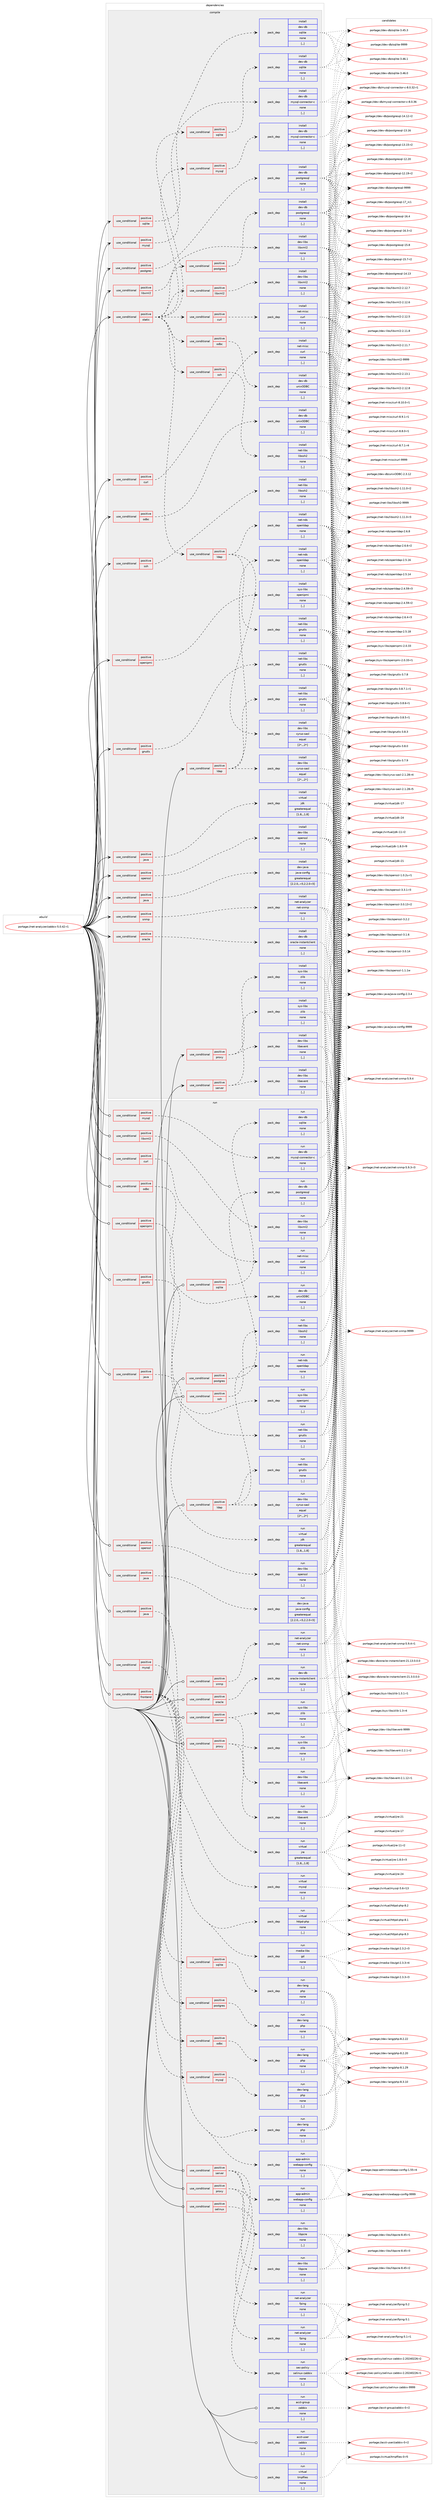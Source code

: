 digraph prolog {

# *************
# Graph options
# *************

newrank=true;
concentrate=true;
compound=true;
graph [rankdir=LR,fontname=Helvetica,fontsize=10,ranksep=1.5];#, ranksep=2.5, nodesep=0.2];
edge  [arrowhead=vee];
node  [fontname=Helvetica,fontsize=10];

# **********
# The ebuild
# **********

subgraph cluster_leftcol {
color=gray;
label=<<i>ebuild</i>>;
id [label="portage://net-analyzer/zabbix-5.0.42-r1", color=red, width=4, href="../net-analyzer/zabbix-5.0.42-r1.svg"];
}

# ****************
# The dependencies
# ****************

subgraph cluster_midcol {
color=gray;
label=<<i>dependencies</i>>;
subgraph cluster_compile {
fillcolor="#eeeeee";
style=filled;
label=<<i>compile</i>>;
subgraph cond223418 {
dependency856143 [label=<<TABLE BORDER="0" CELLBORDER="1" CELLSPACING="0" CELLPADDING="4"><TR><TD ROWSPAN="3" CELLPADDING="10">use_conditional</TD></TR><TR><TD>positive</TD></TR><TR><TD>curl</TD></TR></TABLE>>, shape=none, color=red];
subgraph pack626369 {
dependency856144 [label=<<TABLE BORDER="0" CELLBORDER="1" CELLSPACING="0" CELLPADDING="4" WIDTH="220"><TR><TD ROWSPAN="6" CELLPADDING="30">pack_dep</TD></TR><TR><TD WIDTH="110">install</TD></TR><TR><TD>net-misc</TD></TR><TR><TD>curl</TD></TR><TR><TD>none</TD></TR><TR><TD>[,,]</TD></TR></TABLE>>, shape=none, color=blue];
}
dependency856143:e -> dependency856144:w [weight=20,style="dashed",arrowhead="vee"];
}
id:e -> dependency856143:w [weight=20,style="solid",arrowhead="vee"];
subgraph cond223419 {
dependency856145 [label=<<TABLE BORDER="0" CELLBORDER="1" CELLSPACING="0" CELLPADDING="4"><TR><TD ROWSPAN="3" CELLPADDING="10">use_conditional</TD></TR><TR><TD>positive</TD></TR><TR><TD>gnutls</TD></TR></TABLE>>, shape=none, color=red];
subgraph pack626370 {
dependency856146 [label=<<TABLE BORDER="0" CELLBORDER="1" CELLSPACING="0" CELLPADDING="4" WIDTH="220"><TR><TD ROWSPAN="6" CELLPADDING="30">pack_dep</TD></TR><TR><TD WIDTH="110">install</TD></TR><TR><TD>net-libs</TD></TR><TR><TD>gnutls</TD></TR><TR><TD>none</TD></TR><TR><TD>[,,]</TD></TR></TABLE>>, shape=none, color=blue];
}
dependency856145:e -> dependency856146:w [weight=20,style="dashed",arrowhead="vee"];
}
id:e -> dependency856145:w [weight=20,style="solid",arrowhead="vee"];
subgraph cond223420 {
dependency856147 [label=<<TABLE BORDER="0" CELLBORDER="1" CELLSPACING="0" CELLPADDING="4"><TR><TD ROWSPAN="3" CELLPADDING="10">use_conditional</TD></TR><TR><TD>positive</TD></TR><TR><TD>java</TD></TR></TABLE>>, shape=none, color=red];
subgraph pack626371 {
dependency856148 [label=<<TABLE BORDER="0" CELLBORDER="1" CELLSPACING="0" CELLPADDING="4" WIDTH="220"><TR><TD ROWSPAN="6" CELLPADDING="30">pack_dep</TD></TR><TR><TD WIDTH="110">install</TD></TR><TR><TD>dev-java</TD></TR><TR><TD>java-config</TD></TR><TR><TD>greaterequal</TD></TR><TR><TD>[2.2.0,,-r3,2.2.0-r3]</TD></TR></TABLE>>, shape=none, color=blue];
}
dependency856147:e -> dependency856148:w [weight=20,style="dashed",arrowhead="vee"];
}
id:e -> dependency856147:w [weight=20,style="solid",arrowhead="vee"];
subgraph cond223421 {
dependency856149 [label=<<TABLE BORDER="0" CELLBORDER="1" CELLSPACING="0" CELLPADDING="4"><TR><TD ROWSPAN="3" CELLPADDING="10">use_conditional</TD></TR><TR><TD>positive</TD></TR><TR><TD>java</TD></TR></TABLE>>, shape=none, color=red];
subgraph pack626372 {
dependency856150 [label=<<TABLE BORDER="0" CELLBORDER="1" CELLSPACING="0" CELLPADDING="4" WIDTH="220"><TR><TD ROWSPAN="6" CELLPADDING="30">pack_dep</TD></TR><TR><TD WIDTH="110">install</TD></TR><TR><TD>virtual</TD></TR><TR><TD>jdk</TD></TR><TR><TD>greaterequal</TD></TR><TR><TD>[1.8,,,1.8]</TD></TR></TABLE>>, shape=none, color=blue];
}
dependency856149:e -> dependency856150:w [weight=20,style="dashed",arrowhead="vee"];
}
id:e -> dependency856149:w [weight=20,style="solid",arrowhead="vee"];
subgraph cond223422 {
dependency856151 [label=<<TABLE BORDER="0" CELLBORDER="1" CELLSPACING="0" CELLPADDING="4"><TR><TD ROWSPAN="3" CELLPADDING="10">use_conditional</TD></TR><TR><TD>positive</TD></TR><TR><TD>ldap</TD></TR></TABLE>>, shape=none, color=red];
subgraph pack626373 {
dependency856152 [label=<<TABLE BORDER="0" CELLBORDER="1" CELLSPACING="0" CELLPADDING="4" WIDTH="220"><TR><TD ROWSPAN="6" CELLPADDING="30">pack_dep</TD></TR><TR><TD WIDTH="110">install</TD></TR><TR><TD>dev-libs</TD></TR><TR><TD>cyrus-sasl</TD></TR><TR><TD>equal</TD></TR><TR><TD>[2*,,,2*]</TD></TR></TABLE>>, shape=none, color=blue];
}
dependency856151:e -> dependency856152:w [weight=20,style="dashed",arrowhead="vee"];
subgraph pack626374 {
dependency856153 [label=<<TABLE BORDER="0" CELLBORDER="1" CELLSPACING="0" CELLPADDING="4" WIDTH="220"><TR><TD ROWSPAN="6" CELLPADDING="30">pack_dep</TD></TR><TR><TD WIDTH="110">install</TD></TR><TR><TD>net-libs</TD></TR><TR><TD>gnutls</TD></TR><TR><TD>none</TD></TR><TR><TD>[,,]</TD></TR></TABLE>>, shape=none, color=blue];
}
dependency856151:e -> dependency856153:w [weight=20,style="dashed",arrowhead="vee"];
subgraph pack626375 {
dependency856154 [label=<<TABLE BORDER="0" CELLBORDER="1" CELLSPACING="0" CELLPADDING="4" WIDTH="220"><TR><TD ROWSPAN="6" CELLPADDING="30">pack_dep</TD></TR><TR><TD WIDTH="110">install</TD></TR><TR><TD>net-nds</TD></TR><TR><TD>openldap</TD></TR><TR><TD>none</TD></TR><TR><TD>[,,]</TD></TR></TABLE>>, shape=none, color=blue];
}
dependency856151:e -> dependency856154:w [weight=20,style="dashed",arrowhead="vee"];
}
id:e -> dependency856151:w [weight=20,style="solid",arrowhead="vee"];
subgraph cond223423 {
dependency856155 [label=<<TABLE BORDER="0" CELLBORDER="1" CELLSPACING="0" CELLPADDING="4"><TR><TD ROWSPAN="3" CELLPADDING="10">use_conditional</TD></TR><TR><TD>positive</TD></TR><TR><TD>libxml2</TD></TR></TABLE>>, shape=none, color=red];
subgraph pack626376 {
dependency856156 [label=<<TABLE BORDER="0" CELLBORDER="1" CELLSPACING="0" CELLPADDING="4" WIDTH="220"><TR><TD ROWSPAN="6" CELLPADDING="30">pack_dep</TD></TR><TR><TD WIDTH="110">install</TD></TR><TR><TD>dev-libs</TD></TR><TR><TD>libxml2</TD></TR><TR><TD>none</TD></TR><TR><TD>[,,]</TD></TR></TABLE>>, shape=none, color=blue];
}
dependency856155:e -> dependency856156:w [weight=20,style="dashed",arrowhead="vee"];
}
id:e -> dependency856155:w [weight=20,style="solid",arrowhead="vee"];
subgraph cond223424 {
dependency856157 [label=<<TABLE BORDER="0" CELLBORDER="1" CELLSPACING="0" CELLPADDING="4"><TR><TD ROWSPAN="3" CELLPADDING="10">use_conditional</TD></TR><TR><TD>positive</TD></TR><TR><TD>mysql</TD></TR></TABLE>>, shape=none, color=red];
subgraph pack626377 {
dependency856158 [label=<<TABLE BORDER="0" CELLBORDER="1" CELLSPACING="0" CELLPADDING="4" WIDTH="220"><TR><TD ROWSPAN="6" CELLPADDING="30">pack_dep</TD></TR><TR><TD WIDTH="110">install</TD></TR><TR><TD>dev-db</TD></TR><TR><TD>mysql-connector-c</TD></TR><TR><TD>none</TD></TR><TR><TD>[,,]</TD></TR></TABLE>>, shape=none, color=blue];
}
dependency856157:e -> dependency856158:w [weight=20,style="dashed",arrowhead="vee"];
}
id:e -> dependency856157:w [weight=20,style="solid",arrowhead="vee"];
subgraph cond223425 {
dependency856159 [label=<<TABLE BORDER="0" CELLBORDER="1" CELLSPACING="0" CELLPADDING="4"><TR><TD ROWSPAN="3" CELLPADDING="10">use_conditional</TD></TR><TR><TD>positive</TD></TR><TR><TD>odbc</TD></TR></TABLE>>, shape=none, color=red];
subgraph pack626378 {
dependency856160 [label=<<TABLE BORDER="0" CELLBORDER="1" CELLSPACING="0" CELLPADDING="4" WIDTH="220"><TR><TD ROWSPAN="6" CELLPADDING="30">pack_dep</TD></TR><TR><TD WIDTH="110">install</TD></TR><TR><TD>dev-db</TD></TR><TR><TD>unixODBC</TD></TR><TR><TD>none</TD></TR><TR><TD>[,,]</TD></TR></TABLE>>, shape=none, color=blue];
}
dependency856159:e -> dependency856160:w [weight=20,style="dashed",arrowhead="vee"];
}
id:e -> dependency856159:w [weight=20,style="solid",arrowhead="vee"];
subgraph cond223426 {
dependency856161 [label=<<TABLE BORDER="0" CELLBORDER="1" CELLSPACING="0" CELLPADDING="4"><TR><TD ROWSPAN="3" CELLPADDING="10">use_conditional</TD></TR><TR><TD>positive</TD></TR><TR><TD>openipmi</TD></TR></TABLE>>, shape=none, color=red];
subgraph pack626379 {
dependency856162 [label=<<TABLE BORDER="0" CELLBORDER="1" CELLSPACING="0" CELLPADDING="4" WIDTH="220"><TR><TD ROWSPAN="6" CELLPADDING="30">pack_dep</TD></TR><TR><TD WIDTH="110">install</TD></TR><TR><TD>sys-libs</TD></TR><TR><TD>openipmi</TD></TR><TR><TD>none</TD></TR><TR><TD>[,,]</TD></TR></TABLE>>, shape=none, color=blue];
}
dependency856161:e -> dependency856162:w [weight=20,style="dashed",arrowhead="vee"];
}
id:e -> dependency856161:w [weight=20,style="solid",arrowhead="vee"];
subgraph cond223427 {
dependency856163 [label=<<TABLE BORDER="0" CELLBORDER="1" CELLSPACING="0" CELLPADDING="4"><TR><TD ROWSPAN="3" CELLPADDING="10">use_conditional</TD></TR><TR><TD>positive</TD></TR><TR><TD>openssl</TD></TR></TABLE>>, shape=none, color=red];
subgraph pack626380 {
dependency856164 [label=<<TABLE BORDER="0" CELLBORDER="1" CELLSPACING="0" CELLPADDING="4" WIDTH="220"><TR><TD ROWSPAN="6" CELLPADDING="30">pack_dep</TD></TR><TR><TD WIDTH="110">install</TD></TR><TR><TD>dev-libs</TD></TR><TR><TD>openssl</TD></TR><TR><TD>none</TD></TR><TR><TD>[,,]</TD></TR></TABLE>>, shape=none, color=blue];
}
dependency856163:e -> dependency856164:w [weight=20,style="dashed",arrowhead="vee"];
}
id:e -> dependency856163:w [weight=20,style="solid",arrowhead="vee"];
subgraph cond223428 {
dependency856165 [label=<<TABLE BORDER="0" CELLBORDER="1" CELLSPACING="0" CELLPADDING="4"><TR><TD ROWSPAN="3" CELLPADDING="10">use_conditional</TD></TR><TR><TD>positive</TD></TR><TR><TD>oracle</TD></TR></TABLE>>, shape=none, color=red];
subgraph pack626381 {
dependency856166 [label=<<TABLE BORDER="0" CELLBORDER="1" CELLSPACING="0" CELLPADDING="4" WIDTH="220"><TR><TD ROWSPAN="6" CELLPADDING="30">pack_dep</TD></TR><TR><TD WIDTH="110">install</TD></TR><TR><TD>dev-db</TD></TR><TR><TD>oracle-instantclient</TD></TR><TR><TD>none</TD></TR><TR><TD>[,,]</TD></TR></TABLE>>, shape=none, color=blue];
}
dependency856165:e -> dependency856166:w [weight=20,style="dashed",arrowhead="vee"];
}
id:e -> dependency856165:w [weight=20,style="solid",arrowhead="vee"];
subgraph cond223429 {
dependency856167 [label=<<TABLE BORDER="0" CELLBORDER="1" CELLSPACING="0" CELLPADDING="4"><TR><TD ROWSPAN="3" CELLPADDING="10">use_conditional</TD></TR><TR><TD>positive</TD></TR><TR><TD>postgres</TD></TR></TABLE>>, shape=none, color=red];
subgraph pack626382 {
dependency856168 [label=<<TABLE BORDER="0" CELLBORDER="1" CELLSPACING="0" CELLPADDING="4" WIDTH="220"><TR><TD ROWSPAN="6" CELLPADDING="30">pack_dep</TD></TR><TR><TD WIDTH="110">install</TD></TR><TR><TD>dev-db</TD></TR><TR><TD>postgresql</TD></TR><TR><TD>none</TD></TR><TR><TD>[,,]</TD></TR></TABLE>>, shape=none, color=blue];
}
dependency856167:e -> dependency856168:w [weight=20,style="dashed",arrowhead="vee"];
}
id:e -> dependency856167:w [weight=20,style="solid",arrowhead="vee"];
subgraph cond223430 {
dependency856169 [label=<<TABLE BORDER="0" CELLBORDER="1" CELLSPACING="0" CELLPADDING="4"><TR><TD ROWSPAN="3" CELLPADDING="10">use_conditional</TD></TR><TR><TD>positive</TD></TR><TR><TD>proxy</TD></TR></TABLE>>, shape=none, color=red];
subgraph pack626383 {
dependency856170 [label=<<TABLE BORDER="0" CELLBORDER="1" CELLSPACING="0" CELLPADDING="4" WIDTH="220"><TR><TD ROWSPAN="6" CELLPADDING="30">pack_dep</TD></TR><TR><TD WIDTH="110">install</TD></TR><TR><TD>dev-libs</TD></TR><TR><TD>libevent</TD></TR><TR><TD>none</TD></TR><TR><TD>[,,]</TD></TR></TABLE>>, shape=none, color=blue];
}
dependency856169:e -> dependency856170:w [weight=20,style="dashed",arrowhead="vee"];
subgraph pack626384 {
dependency856171 [label=<<TABLE BORDER="0" CELLBORDER="1" CELLSPACING="0" CELLPADDING="4" WIDTH="220"><TR><TD ROWSPAN="6" CELLPADDING="30">pack_dep</TD></TR><TR><TD WIDTH="110">install</TD></TR><TR><TD>sys-libs</TD></TR><TR><TD>zlib</TD></TR><TR><TD>none</TD></TR><TR><TD>[,,]</TD></TR></TABLE>>, shape=none, color=blue];
}
dependency856169:e -> dependency856171:w [weight=20,style="dashed",arrowhead="vee"];
}
id:e -> dependency856169:w [weight=20,style="solid",arrowhead="vee"];
subgraph cond223431 {
dependency856172 [label=<<TABLE BORDER="0" CELLBORDER="1" CELLSPACING="0" CELLPADDING="4"><TR><TD ROWSPAN="3" CELLPADDING="10">use_conditional</TD></TR><TR><TD>positive</TD></TR><TR><TD>server</TD></TR></TABLE>>, shape=none, color=red];
subgraph pack626385 {
dependency856173 [label=<<TABLE BORDER="0" CELLBORDER="1" CELLSPACING="0" CELLPADDING="4" WIDTH="220"><TR><TD ROWSPAN="6" CELLPADDING="30">pack_dep</TD></TR><TR><TD WIDTH="110">install</TD></TR><TR><TD>dev-libs</TD></TR><TR><TD>libevent</TD></TR><TR><TD>none</TD></TR><TR><TD>[,,]</TD></TR></TABLE>>, shape=none, color=blue];
}
dependency856172:e -> dependency856173:w [weight=20,style="dashed",arrowhead="vee"];
subgraph pack626386 {
dependency856174 [label=<<TABLE BORDER="0" CELLBORDER="1" CELLSPACING="0" CELLPADDING="4" WIDTH="220"><TR><TD ROWSPAN="6" CELLPADDING="30">pack_dep</TD></TR><TR><TD WIDTH="110">install</TD></TR><TR><TD>sys-libs</TD></TR><TR><TD>zlib</TD></TR><TR><TD>none</TD></TR><TR><TD>[,,]</TD></TR></TABLE>>, shape=none, color=blue];
}
dependency856172:e -> dependency856174:w [weight=20,style="dashed",arrowhead="vee"];
}
id:e -> dependency856172:w [weight=20,style="solid",arrowhead="vee"];
subgraph cond223432 {
dependency856175 [label=<<TABLE BORDER="0" CELLBORDER="1" CELLSPACING="0" CELLPADDING="4"><TR><TD ROWSPAN="3" CELLPADDING="10">use_conditional</TD></TR><TR><TD>positive</TD></TR><TR><TD>snmp</TD></TR></TABLE>>, shape=none, color=red];
subgraph pack626387 {
dependency856176 [label=<<TABLE BORDER="0" CELLBORDER="1" CELLSPACING="0" CELLPADDING="4" WIDTH="220"><TR><TD ROWSPAN="6" CELLPADDING="30">pack_dep</TD></TR><TR><TD WIDTH="110">install</TD></TR><TR><TD>net-analyzer</TD></TR><TR><TD>net-snmp</TD></TR><TR><TD>none</TD></TR><TR><TD>[,,]</TD></TR></TABLE>>, shape=none, color=blue];
}
dependency856175:e -> dependency856176:w [weight=20,style="dashed",arrowhead="vee"];
}
id:e -> dependency856175:w [weight=20,style="solid",arrowhead="vee"];
subgraph cond223433 {
dependency856177 [label=<<TABLE BORDER="0" CELLBORDER="1" CELLSPACING="0" CELLPADDING="4"><TR><TD ROWSPAN="3" CELLPADDING="10">use_conditional</TD></TR><TR><TD>positive</TD></TR><TR><TD>sqlite</TD></TR></TABLE>>, shape=none, color=red];
subgraph pack626388 {
dependency856178 [label=<<TABLE BORDER="0" CELLBORDER="1" CELLSPACING="0" CELLPADDING="4" WIDTH="220"><TR><TD ROWSPAN="6" CELLPADDING="30">pack_dep</TD></TR><TR><TD WIDTH="110">install</TD></TR><TR><TD>dev-db</TD></TR><TR><TD>sqlite</TD></TR><TR><TD>none</TD></TR><TR><TD>[,,]</TD></TR></TABLE>>, shape=none, color=blue];
}
dependency856177:e -> dependency856178:w [weight=20,style="dashed",arrowhead="vee"];
}
id:e -> dependency856177:w [weight=20,style="solid",arrowhead="vee"];
subgraph cond223434 {
dependency856179 [label=<<TABLE BORDER="0" CELLBORDER="1" CELLSPACING="0" CELLPADDING="4"><TR><TD ROWSPAN="3" CELLPADDING="10">use_conditional</TD></TR><TR><TD>positive</TD></TR><TR><TD>ssh</TD></TR></TABLE>>, shape=none, color=red];
subgraph pack626389 {
dependency856180 [label=<<TABLE BORDER="0" CELLBORDER="1" CELLSPACING="0" CELLPADDING="4" WIDTH="220"><TR><TD ROWSPAN="6" CELLPADDING="30">pack_dep</TD></TR><TR><TD WIDTH="110">install</TD></TR><TR><TD>net-libs</TD></TR><TR><TD>libssh2</TD></TR><TR><TD>none</TD></TR><TR><TD>[,,]</TD></TR></TABLE>>, shape=none, color=blue];
}
dependency856179:e -> dependency856180:w [weight=20,style="dashed",arrowhead="vee"];
}
id:e -> dependency856179:w [weight=20,style="solid",arrowhead="vee"];
subgraph cond223435 {
dependency856181 [label=<<TABLE BORDER="0" CELLBORDER="1" CELLSPACING="0" CELLPADDING="4"><TR><TD ROWSPAN="3" CELLPADDING="10">use_conditional</TD></TR><TR><TD>positive</TD></TR><TR><TD>static</TD></TR></TABLE>>, shape=none, color=red];
subgraph cond223436 {
dependency856182 [label=<<TABLE BORDER="0" CELLBORDER="1" CELLSPACING="0" CELLPADDING="4"><TR><TD ROWSPAN="3" CELLPADDING="10">use_conditional</TD></TR><TR><TD>positive</TD></TR><TR><TD>curl</TD></TR></TABLE>>, shape=none, color=red];
subgraph pack626390 {
dependency856183 [label=<<TABLE BORDER="0" CELLBORDER="1" CELLSPACING="0" CELLPADDING="4" WIDTH="220"><TR><TD ROWSPAN="6" CELLPADDING="30">pack_dep</TD></TR><TR><TD WIDTH="110">install</TD></TR><TR><TD>net-misc</TD></TR><TR><TD>curl</TD></TR><TR><TD>none</TD></TR><TR><TD>[,,]</TD></TR></TABLE>>, shape=none, color=blue];
}
dependency856182:e -> dependency856183:w [weight=20,style="dashed",arrowhead="vee"];
}
dependency856181:e -> dependency856182:w [weight=20,style="dashed",arrowhead="vee"];
subgraph cond223437 {
dependency856184 [label=<<TABLE BORDER="0" CELLBORDER="1" CELLSPACING="0" CELLPADDING="4"><TR><TD ROWSPAN="3" CELLPADDING="10">use_conditional</TD></TR><TR><TD>positive</TD></TR><TR><TD>ldap</TD></TR></TABLE>>, shape=none, color=red];
subgraph pack626391 {
dependency856185 [label=<<TABLE BORDER="0" CELLBORDER="1" CELLSPACING="0" CELLPADDING="4" WIDTH="220"><TR><TD ROWSPAN="6" CELLPADDING="30">pack_dep</TD></TR><TR><TD WIDTH="110">install</TD></TR><TR><TD>dev-libs</TD></TR><TR><TD>cyrus-sasl</TD></TR><TR><TD>equal</TD></TR><TR><TD>[2*,,,2*]</TD></TR></TABLE>>, shape=none, color=blue];
}
dependency856184:e -> dependency856185:w [weight=20,style="dashed",arrowhead="vee"];
subgraph pack626392 {
dependency856186 [label=<<TABLE BORDER="0" CELLBORDER="1" CELLSPACING="0" CELLPADDING="4" WIDTH="220"><TR><TD ROWSPAN="6" CELLPADDING="30">pack_dep</TD></TR><TR><TD WIDTH="110">install</TD></TR><TR><TD>net-libs</TD></TR><TR><TD>gnutls</TD></TR><TR><TD>none</TD></TR><TR><TD>[,,]</TD></TR></TABLE>>, shape=none, color=blue];
}
dependency856184:e -> dependency856186:w [weight=20,style="dashed",arrowhead="vee"];
subgraph pack626393 {
dependency856187 [label=<<TABLE BORDER="0" CELLBORDER="1" CELLSPACING="0" CELLPADDING="4" WIDTH="220"><TR><TD ROWSPAN="6" CELLPADDING="30">pack_dep</TD></TR><TR><TD WIDTH="110">install</TD></TR><TR><TD>net-nds</TD></TR><TR><TD>openldap</TD></TR><TR><TD>none</TD></TR><TR><TD>[,,]</TD></TR></TABLE>>, shape=none, color=blue];
}
dependency856184:e -> dependency856187:w [weight=20,style="dashed",arrowhead="vee"];
}
dependency856181:e -> dependency856184:w [weight=20,style="dashed",arrowhead="vee"];
subgraph cond223438 {
dependency856188 [label=<<TABLE BORDER="0" CELLBORDER="1" CELLSPACING="0" CELLPADDING="4"><TR><TD ROWSPAN="3" CELLPADDING="10">use_conditional</TD></TR><TR><TD>positive</TD></TR><TR><TD>libxml2</TD></TR></TABLE>>, shape=none, color=red];
subgraph pack626394 {
dependency856189 [label=<<TABLE BORDER="0" CELLBORDER="1" CELLSPACING="0" CELLPADDING="4" WIDTH="220"><TR><TD ROWSPAN="6" CELLPADDING="30">pack_dep</TD></TR><TR><TD WIDTH="110">install</TD></TR><TR><TD>dev-libs</TD></TR><TR><TD>libxml2</TD></TR><TR><TD>none</TD></TR><TR><TD>[,,]</TD></TR></TABLE>>, shape=none, color=blue];
}
dependency856188:e -> dependency856189:w [weight=20,style="dashed",arrowhead="vee"];
}
dependency856181:e -> dependency856188:w [weight=20,style="dashed",arrowhead="vee"];
subgraph cond223439 {
dependency856190 [label=<<TABLE BORDER="0" CELLBORDER="1" CELLSPACING="0" CELLPADDING="4"><TR><TD ROWSPAN="3" CELLPADDING="10">use_conditional</TD></TR><TR><TD>positive</TD></TR><TR><TD>mysql</TD></TR></TABLE>>, shape=none, color=red];
subgraph pack626395 {
dependency856191 [label=<<TABLE BORDER="0" CELLBORDER="1" CELLSPACING="0" CELLPADDING="4" WIDTH="220"><TR><TD ROWSPAN="6" CELLPADDING="30">pack_dep</TD></TR><TR><TD WIDTH="110">install</TD></TR><TR><TD>dev-db</TD></TR><TR><TD>mysql-connector-c</TD></TR><TR><TD>none</TD></TR><TR><TD>[,,]</TD></TR></TABLE>>, shape=none, color=blue];
}
dependency856190:e -> dependency856191:w [weight=20,style="dashed",arrowhead="vee"];
}
dependency856181:e -> dependency856190:w [weight=20,style="dashed",arrowhead="vee"];
subgraph cond223440 {
dependency856192 [label=<<TABLE BORDER="0" CELLBORDER="1" CELLSPACING="0" CELLPADDING="4"><TR><TD ROWSPAN="3" CELLPADDING="10">use_conditional</TD></TR><TR><TD>positive</TD></TR><TR><TD>odbc</TD></TR></TABLE>>, shape=none, color=red];
subgraph pack626396 {
dependency856193 [label=<<TABLE BORDER="0" CELLBORDER="1" CELLSPACING="0" CELLPADDING="4" WIDTH="220"><TR><TD ROWSPAN="6" CELLPADDING="30">pack_dep</TD></TR><TR><TD WIDTH="110">install</TD></TR><TR><TD>dev-db</TD></TR><TR><TD>unixODBC</TD></TR><TR><TD>none</TD></TR><TR><TD>[,,]</TD></TR></TABLE>>, shape=none, color=blue];
}
dependency856192:e -> dependency856193:w [weight=20,style="dashed",arrowhead="vee"];
}
dependency856181:e -> dependency856192:w [weight=20,style="dashed",arrowhead="vee"];
subgraph cond223441 {
dependency856194 [label=<<TABLE BORDER="0" CELLBORDER="1" CELLSPACING="0" CELLPADDING="4"><TR><TD ROWSPAN="3" CELLPADDING="10">use_conditional</TD></TR><TR><TD>positive</TD></TR><TR><TD>postgres</TD></TR></TABLE>>, shape=none, color=red];
subgraph pack626397 {
dependency856195 [label=<<TABLE BORDER="0" CELLBORDER="1" CELLSPACING="0" CELLPADDING="4" WIDTH="220"><TR><TD ROWSPAN="6" CELLPADDING="30">pack_dep</TD></TR><TR><TD WIDTH="110">install</TD></TR><TR><TD>dev-db</TD></TR><TR><TD>postgresql</TD></TR><TR><TD>none</TD></TR><TR><TD>[,,]</TD></TR></TABLE>>, shape=none, color=blue];
}
dependency856194:e -> dependency856195:w [weight=20,style="dashed",arrowhead="vee"];
}
dependency856181:e -> dependency856194:w [weight=20,style="dashed",arrowhead="vee"];
subgraph cond223442 {
dependency856196 [label=<<TABLE BORDER="0" CELLBORDER="1" CELLSPACING="0" CELLPADDING="4"><TR><TD ROWSPAN="3" CELLPADDING="10">use_conditional</TD></TR><TR><TD>positive</TD></TR><TR><TD>sqlite</TD></TR></TABLE>>, shape=none, color=red];
subgraph pack626398 {
dependency856197 [label=<<TABLE BORDER="0" CELLBORDER="1" CELLSPACING="0" CELLPADDING="4" WIDTH="220"><TR><TD ROWSPAN="6" CELLPADDING="30">pack_dep</TD></TR><TR><TD WIDTH="110">install</TD></TR><TR><TD>dev-db</TD></TR><TR><TD>sqlite</TD></TR><TR><TD>none</TD></TR><TR><TD>[,,]</TD></TR></TABLE>>, shape=none, color=blue];
}
dependency856196:e -> dependency856197:w [weight=20,style="dashed",arrowhead="vee"];
}
dependency856181:e -> dependency856196:w [weight=20,style="dashed",arrowhead="vee"];
subgraph cond223443 {
dependency856198 [label=<<TABLE BORDER="0" CELLBORDER="1" CELLSPACING="0" CELLPADDING="4"><TR><TD ROWSPAN="3" CELLPADDING="10">use_conditional</TD></TR><TR><TD>positive</TD></TR><TR><TD>ssh</TD></TR></TABLE>>, shape=none, color=red];
subgraph pack626399 {
dependency856199 [label=<<TABLE BORDER="0" CELLBORDER="1" CELLSPACING="0" CELLPADDING="4" WIDTH="220"><TR><TD ROWSPAN="6" CELLPADDING="30">pack_dep</TD></TR><TR><TD WIDTH="110">install</TD></TR><TR><TD>net-libs</TD></TR><TR><TD>libssh2</TD></TR><TR><TD>none</TD></TR><TR><TD>[,,]</TD></TR></TABLE>>, shape=none, color=blue];
}
dependency856198:e -> dependency856199:w [weight=20,style="dashed",arrowhead="vee"];
}
dependency856181:e -> dependency856198:w [weight=20,style="dashed",arrowhead="vee"];
}
id:e -> dependency856181:w [weight=20,style="solid",arrowhead="vee"];
}
subgraph cluster_compileandrun {
fillcolor="#eeeeee";
style=filled;
label=<<i>compile and run</i>>;
}
subgraph cluster_run {
fillcolor="#eeeeee";
style=filled;
label=<<i>run</i>>;
subgraph cond223444 {
dependency856200 [label=<<TABLE BORDER="0" CELLBORDER="1" CELLSPACING="0" CELLPADDING="4"><TR><TD ROWSPAN="3" CELLPADDING="10">use_conditional</TD></TR><TR><TD>positive</TD></TR><TR><TD>curl</TD></TR></TABLE>>, shape=none, color=red];
subgraph pack626400 {
dependency856201 [label=<<TABLE BORDER="0" CELLBORDER="1" CELLSPACING="0" CELLPADDING="4" WIDTH="220"><TR><TD ROWSPAN="6" CELLPADDING="30">pack_dep</TD></TR><TR><TD WIDTH="110">run</TD></TR><TR><TD>net-misc</TD></TR><TR><TD>curl</TD></TR><TR><TD>none</TD></TR><TR><TD>[,,]</TD></TR></TABLE>>, shape=none, color=blue];
}
dependency856200:e -> dependency856201:w [weight=20,style="dashed",arrowhead="vee"];
}
id:e -> dependency856200:w [weight=20,style="solid",arrowhead="odot"];
subgraph cond223445 {
dependency856202 [label=<<TABLE BORDER="0" CELLBORDER="1" CELLSPACING="0" CELLPADDING="4"><TR><TD ROWSPAN="3" CELLPADDING="10">use_conditional</TD></TR><TR><TD>positive</TD></TR><TR><TD>frontend</TD></TR></TABLE>>, shape=none, color=red];
subgraph pack626401 {
dependency856203 [label=<<TABLE BORDER="0" CELLBORDER="1" CELLSPACING="0" CELLPADDING="4" WIDTH="220"><TR><TD ROWSPAN="6" CELLPADDING="30">pack_dep</TD></TR><TR><TD WIDTH="110">run</TD></TR><TR><TD>app-admin</TD></TR><TR><TD>webapp-config</TD></TR><TR><TD>none</TD></TR><TR><TD>[,,]</TD></TR></TABLE>>, shape=none, color=blue];
}
dependency856202:e -> dependency856203:w [weight=20,style="dashed",arrowhead="vee"];
subgraph pack626402 {
dependency856204 [label=<<TABLE BORDER="0" CELLBORDER="1" CELLSPACING="0" CELLPADDING="4" WIDTH="220"><TR><TD ROWSPAN="6" CELLPADDING="30">pack_dep</TD></TR><TR><TD WIDTH="110">run</TD></TR><TR><TD>dev-lang</TD></TR><TR><TD>php</TD></TR><TR><TD>none</TD></TR><TR><TD>[,,]</TD></TR></TABLE>>, shape=none, color=blue];
}
dependency856202:e -> dependency856204:w [weight=20,style="dashed",arrowhead="vee"];
subgraph pack626403 {
dependency856205 [label=<<TABLE BORDER="0" CELLBORDER="1" CELLSPACING="0" CELLPADDING="4" WIDTH="220"><TR><TD ROWSPAN="6" CELLPADDING="30">pack_dep</TD></TR><TR><TD WIDTH="110">run</TD></TR><TR><TD>media-libs</TD></TR><TR><TD>gd</TD></TR><TR><TD>none</TD></TR><TR><TD>[,,]</TD></TR></TABLE>>, shape=none, color=blue];
}
dependency856202:e -> dependency856205:w [weight=20,style="dashed",arrowhead="vee"];
subgraph pack626404 {
dependency856206 [label=<<TABLE BORDER="0" CELLBORDER="1" CELLSPACING="0" CELLPADDING="4" WIDTH="220"><TR><TD ROWSPAN="6" CELLPADDING="30">pack_dep</TD></TR><TR><TD WIDTH="110">run</TD></TR><TR><TD>virtual</TD></TR><TR><TD>httpd-php</TD></TR><TR><TD>none</TD></TR><TR><TD>[,,]</TD></TR></TABLE>>, shape=none, color=blue];
}
dependency856202:e -> dependency856206:w [weight=20,style="dashed",arrowhead="vee"];
subgraph cond223446 {
dependency856207 [label=<<TABLE BORDER="0" CELLBORDER="1" CELLSPACING="0" CELLPADDING="4"><TR><TD ROWSPAN="3" CELLPADDING="10">use_conditional</TD></TR><TR><TD>positive</TD></TR><TR><TD>mysql</TD></TR></TABLE>>, shape=none, color=red];
subgraph pack626405 {
dependency856208 [label=<<TABLE BORDER="0" CELLBORDER="1" CELLSPACING="0" CELLPADDING="4" WIDTH="220"><TR><TD ROWSPAN="6" CELLPADDING="30">pack_dep</TD></TR><TR><TD WIDTH="110">run</TD></TR><TR><TD>dev-lang</TD></TR><TR><TD>php</TD></TR><TR><TD>none</TD></TR><TR><TD>[,,]</TD></TR></TABLE>>, shape=none, color=blue];
}
dependency856207:e -> dependency856208:w [weight=20,style="dashed",arrowhead="vee"];
}
dependency856202:e -> dependency856207:w [weight=20,style="dashed",arrowhead="vee"];
subgraph cond223447 {
dependency856209 [label=<<TABLE BORDER="0" CELLBORDER="1" CELLSPACING="0" CELLPADDING="4"><TR><TD ROWSPAN="3" CELLPADDING="10">use_conditional</TD></TR><TR><TD>positive</TD></TR><TR><TD>odbc</TD></TR></TABLE>>, shape=none, color=red];
subgraph pack626406 {
dependency856210 [label=<<TABLE BORDER="0" CELLBORDER="1" CELLSPACING="0" CELLPADDING="4" WIDTH="220"><TR><TD ROWSPAN="6" CELLPADDING="30">pack_dep</TD></TR><TR><TD WIDTH="110">run</TD></TR><TR><TD>dev-lang</TD></TR><TR><TD>php</TD></TR><TR><TD>none</TD></TR><TR><TD>[,,]</TD></TR></TABLE>>, shape=none, color=blue];
}
dependency856209:e -> dependency856210:w [weight=20,style="dashed",arrowhead="vee"];
}
dependency856202:e -> dependency856209:w [weight=20,style="dashed",arrowhead="vee"];
subgraph cond223448 {
dependency856211 [label=<<TABLE BORDER="0" CELLBORDER="1" CELLSPACING="0" CELLPADDING="4"><TR><TD ROWSPAN="3" CELLPADDING="10">use_conditional</TD></TR><TR><TD>positive</TD></TR><TR><TD>postgres</TD></TR></TABLE>>, shape=none, color=red];
subgraph pack626407 {
dependency856212 [label=<<TABLE BORDER="0" CELLBORDER="1" CELLSPACING="0" CELLPADDING="4" WIDTH="220"><TR><TD ROWSPAN="6" CELLPADDING="30">pack_dep</TD></TR><TR><TD WIDTH="110">run</TD></TR><TR><TD>dev-lang</TD></TR><TR><TD>php</TD></TR><TR><TD>none</TD></TR><TR><TD>[,,]</TD></TR></TABLE>>, shape=none, color=blue];
}
dependency856211:e -> dependency856212:w [weight=20,style="dashed",arrowhead="vee"];
}
dependency856202:e -> dependency856211:w [weight=20,style="dashed",arrowhead="vee"];
subgraph cond223449 {
dependency856213 [label=<<TABLE BORDER="0" CELLBORDER="1" CELLSPACING="0" CELLPADDING="4"><TR><TD ROWSPAN="3" CELLPADDING="10">use_conditional</TD></TR><TR><TD>positive</TD></TR><TR><TD>sqlite</TD></TR></TABLE>>, shape=none, color=red];
subgraph pack626408 {
dependency856214 [label=<<TABLE BORDER="0" CELLBORDER="1" CELLSPACING="0" CELLPADDING="4" WIDTH="220"><TR><TD ROWSPAN="6" CELLPADDING="30">pack_dep</TD></TR><TR><TD WIDTH="110">run</TD></TR><TR><TD>dev-lang</TD></TR><TR><TD>php</TD></TR><TR><TD>none</TD></TR><TR><TD>[,,]</TD></TR></TABLE>>, shape=none, color=blue];
}
dependency856213:e -> dependency856214:w [weight=20,style="dashed",arrowhead="vee"];
}
dependency856202:e -> dependency856213:w [weight=20,style="dashed",arrowhead="vee"];
}
id:e -> dependency856202:w [weight=20,style="solid",arrowhead="odot"];
subgraph cond223450 {
dependency856215 [label=<<TABLE BORDER="0" CELLBORDER="1" CELLSPACING="0" CELLPADDING="4"><TR><TD ROWSPAN="3" CELLPADDING="10">use_conditional</TD></TR><TR><TD>positive</TD></TR><TR><TD>gnutls</TD></TR></TABLE>>, shape=none, color=red];
subgraph pack626409 {
dependency856216 [label=<<TABLE BORDER="0" CELLBORDER="1" CELLSPACING="0" CELLPADDING="4" WIDTH="220"><TR><TD ROWSPAN="6" CELLPADDING="30">pack_dep</TD></TR><TR><TD WIDTH="110">run</TD></TR><TR><TD>net-libs</TD></TR><TR><TD>gnutls</TD></TR><TR><TD>none</TD></TR><TR><TD>[,,]</TD></TR></TABLE>>, shape=none, color=blue];
}
dependency856215:e -> dependency856216:w [weight=20,style="dashed",arrowhead="vee"];
}
id:e -> dependency856215:w [weight=20,style="solid",arrowhead="odot"];
subgraph cond223451 {
dependency856217 [label=<<TABLE BORDER="0" CELLBORDER="1" CELLSPACING="0" CELLPADDING="4"><TR><TD ROWSPAN="3" CELLPADDING="10">use_conditional</TD></TR><TR><TD>positive</TD></TR><TR><TD>java</TD></TR></TABLE>>, shape=none, color=red];
subgraph pack626410 {
dependency856218 [label=<<TABLE BORDER="0" CELLBORDER="1" CELLSPACING="0" CELLPADDING="4" WIDTH="220"><TR><TD ROWSPAN="6" CELLPADDING="30">pack_dep</TD></TR><TR><TD WIDTH="110">run</TD></TR><TR><TD>dev-java</TD></TR><TR><TD>java-config</TD></TR><TR><TD>greaterequal</TD></TR><TR><TD>[2.2.0,,-r3,2.2.0-r3]</TD></TR></TABLE>>, shape=none, color=blue];
}
dependency856217:e -> dependency856218:w [weight=20,style="dashed",arrowhead="vee"];
}
id:e -> dependency856217:w [weight=20,style="solid",arrowhead="odot"];
subgraph cond223452 {
dependency856219 [label=<<TABLE BORDER="0" CELLBORDER="1" CELLSPACING="0" CELLPADDING="4"><TR><TD ROWSPAN="3" CELLPADDING="10">use_conditional</TD></TR><TR><TD>positive</TD></TR><TR><TD>java</TD></TR></TABLE>>, shape=none, color=red];
subgraph pack626411 {
dependency856220 [label=<<TABLE BORDER="0" CELLBORDER="1" CELLSPACING="0" CELLPADDING="4" WIDTH="220"><TR><TD ROWSPAN="6" CELLPADDING="30">pack_dep</TD></TR><TR><TD WIDTH="110">run</TD></TR><TR><TD>virtual</TD></TR><TR><TD>jdk</TD></TR><TR><TD>greaterequal</TD></TR><TR><TD>[1.8,,,1.8]</TD></TR></TABLE>>, shape=none, color=blue];
}
dependency856219:e -> dependency856220:w [weight=20,style="dashed",arrowhead="vee"];
}
id:e -> dependency856219:w [weight=20,style="solid",arrowhead="odot"];
subgraph cond223453 {
dependency856221 [label=<<TABLE BORDER="0" CELLBORDER="1" CELLSPACING="0" CELLPADDING="4"><TR><TD ROWSPAN="3" CELLPADDING="10">use_conditional</TD></TR><TR><TD>positive</TD></TR><TR><TD>java</TD></TR></TABLE>>, shape=none, color=red];
subgraph pack626412 {
dependency856222 [label=<<TABLE BORDER="0" CELLBORDER="1" CELLSPACING="0" CELLPADDING="4" WIDTH="220"><TR><TD ROWSPAN="6" CELLPADDING="30">pack_dep</TD></TR><TR><TD WIDTH="110">run</TD></TR><TR><TD>virtual</TD></TR><TR><TD>jre</TD></TR><TR><TD>greaterequal</TD></TR><TR><TD>[1.8,,,1.8]</TD></TR></TABLE>>, shape=none, color=blue];
}
dependency856221:e -> dependency856222:w [weight=20,style="dashed",arrowhead="vee"];
}
id:e -> dependency856221:w [weight=20,style="solid",arrowhead="odot"];
subgraph cond223454 {
dependency856223 [label=<<TABLE BORDER="0" CELLBORDER="1" CELLSPACING="0" CELLPADDING="4"><TR><TD ROWSPAN="3" CELLPADDING="10">use_conditional</TD></TR><TR><TD>positive</TD></TR><TR><TD>ldap</TD></TR></TABLE>>, shape=none, color=red];
subgraph pack626413 {
dependency856224 [label=<<TABLE BORDER="0" CELLBORDER="1" CELLSPACING="0" CELLPADDING="4" WIDTH="220"><TR><TD ROWSPAN="6" CELLPADDING="30">pack_dep</TD></TR><TR><TD WIDTH="110">run</TD></TR><TR><TD>dev-libs</TD></TR><TR><TD>cyrus-sasl</TD></TR><TR><TD>equal</TD></TR><TR><TD>[2*,,,2*]</TD></TR></TABLE>>, shape=none, color=blue];
}
dependency856223:e -> dependency856224:w [weight=20,style="dashed",arrowhead="vee"];
subgraph pack626414 {
dependency856225 [label=<<TABLE BORDER="0" CELLBORDER="1" CELLSPACING="0" CELLPADDING="4" WIDTH="220"><TR><TD ROWSPAN="6" CELLPADDING="30">pack_dep</TD></TR><TR><TD WIDTH="110">run</TD></TR><TR><TD>net-libs</TD></TR><TR><TD>gnutls</TD></TR><TR><TD>none</TD></TR><TR><TD>[,,]</TD></TR></TABLE>>, shape=none, color=blue];
}
dependency856223:e -> dependency856225:w [weight=20,style="dashed",arrowhead="vee"];
subgraph pack626415 {
dependency856226 [label=<<TABLE BORDER="0" CELLBORDER="1" CELLSPACING="0" CELLPADDING="4" WIDTH="220"><TR><TD ROWSPAN="6" CELLPADDING="30">pack_dep</TD></TR><TR><TD WIDTH="110">run</TD></TR><TR><TD>net-nds</TD></TR><TR><TD>openldap</TD></TR><TR><TD>none</TD></TR><TR><TD>[,,]</TD></TR></TABLE>>, shape=none, color=blue];
}
dependency856223:e -> dependency856226:w [weight=20,style="dashed",arrowhead="vee"];
}
id:e -> dependency856223:w [weight=20,style="solid",arrowhead="odot"];
subgraph cond223455 {
dependency856227 [label=<<TABLE BORDER="0" CELLBORDER="1" CELLSPACING="0" CELLPADDING="4"><TR><TD ROWSPAN="3" CELLPADDING="10">use_conditional</TD></TR><TR><TD>positive</TD></TR><TR><TD>libxml2</TD></TR></TABLE>>, shape=none, color=red];
subgraph pack626416 {
dependency856228 [label=<<TABLE BORDER="0" CELLBORDER="1" CELLSPACING="0" CELLPADDING="4" WIDTH="220"><TR><TD ROWSPAN="6" CELLPADDING="30">pack_dep</TD></TR><TR><TD WIDTH="110">run</TD></TR><TR><TD>dev-libs</TD></TR><TR><TD>libxml2</TD></TR><TR><TD>none</TD></TR><TR><TD>[,,]</TD></TR></TABLE>>, shape=none, color=blue];
}
dependency856227:e -> dependency856228:w [weight=20,style="dashed",arrowhead="vee"];
}
id:e -> dependency856227:w [weight=20,style="solid",arrowhead="odot"];
subgraph cond223456 {
dependency856229 [label=<<TABLE BORDER="0" CELLBORDER="1" CELLSPACING="0" CELLPADDING="4"><TR><TD ROWSPAN="3" CELLPADDING="10">use_conditional</TD></TR><TR><TD>positive</TD></TR><TR><TD>mysql</TD></TR></TABLE>>, shape=none, color=red];
subgraph pack626417 {
dependency856230 [label=<<TABLE BORDER="0" CELLBORDER="1" CELLSPACING="0" CELLPADDING="4" WIDTH="220"><TR><TD ROWSPAN="6" CELLPADDING="30">pack_dep</TD></TR><TR><TD WIDTH="110">run</TD></TR><TR><TD>dev-db</TD></TR><TR><TD>mysql-connector-c</TD></TR><TR><TD>none</TD></TR><TR><TD>[,,]</TD></TR></TABLE>>, shape=none, color=blue];
}
dependency856229:e -> dependency856230:w [weight=20,style="dashed",arrowhead="vee"];
}
id:e -> dependency856229:w [weight=20,style="solid",arrowhead="odot"];
subgraph cond223457 {
dependency856231 [label=<<TABLE BORDER="0" CELLBORDER="1" CELLSPACING="0" CELLPADDING="4"><TR><TD ROWSPAN="3" CELLPADDING="10">use_conditional</TD></TR><TR><TD>positive</TD></TR><TR><TD>mysql</TD></TR></TABLE>>, shape=none, color=red];
subgraph pack626418 {
dependency856232 [label=<<TABLE BORDER="0" CELLBORDER="1" CELLSPACING="0" CELLPADDING="4" WIDTH="220"><TR><TD ROWSPAN="6" CELLPADDING="30">pack_dep</TD></TR><TR><TD WIDTH="110">run</TD></TR><TR><TD>virtual</TD></TR><TR><TD>mysql</TD></TR><TR><TD>none</TD></TR><TR><TD>[,,]</TD></TR></TABLE>>, shape=none, color=blue];
}
dependency856231:e -> dependency856232:w [weight=20,style="dashed",arrowhead="vee"];
}
id:e -> dependency856231:w [weight=20,style="solid",arrowhead="odot"];
subgraph cond223458 {
dependency856233 [label=<<TABLE BORDER="0" CELLBORDER="1" CELLSPACING="0" CELLPADDING="4"><TR><TD ROWSPAN="3" CELLPADDING="10">use_conditional</TD></TR><TR><TD>positive</TD></TR><TR><TD>odbc</TD></TR></TABLE>>, shape=none, color=red];
subgraph pack626419 {
dependency856234 [label=<<TABLE BORDER="0" CELLBORDER="1" CELLSPACING="0" CELLPADDING="4" WIDTH="220"><TR><TD ROWSPAN="6" CELLPADDING="30">pack_dep</TD></TR><TR><TD WIDTH="110">run</TD></TR><TR><TD>dev-db</TD></TR><TR><TD>unixODBC</TD></TR><TR><TD>none</TD></TR><TR><TD>[,,]</TD></TR></TABLE>>, shape=none, color=blue];
}
dependency856233:e -> dependency856234:w [weight=20,style="dashed",arrowhead="vee"];
}
id:e -> dependency856233:w [weight=20,style="solid",arrowhead="odot"];
subgraph cond223459 {
dependency856235 [label=<<TABLE BORDER="0" CELLBORDER="1" CELLSPACING="0" CELLPADDING="4"><TR><TD ROWSPAN="3" CELLPADDING="10">use_conditional</TD></TR><TR><TD>positive</TD></TR><TR><TD>openipmi</TD></TR></TABLE>>, shape=none, color=red];
subgraph pack626420 {
dependency856236 [label=<<TABLE BORDER="0" CELLBORDER="1" CELLSPACING="0" CELLPADDING="4" WIDTH="220"><TR><TD ROWSPAN="6" CELLPADDING="30">pack_dep</TD></TR><TR><TD WIDTH="110">run</TD></TR><TR><TD>sys-libs</TD></TR><TR><TD>openipmi</TD></TR><TR><TD>none</TD></TR><TR><TD>[,,]</TD></TR></TABLE>>, shape=none, color=blue];
}
dependency856235:e -> dependency856236:w [weight=20,style="dashed",arrowhead="vee"];
}
id:e -> dependency856235:w [weight=20,style="solid",arrowhead="odot"];
subgraph cond223460 {
dependency856237 [label=<<TABLE BORDER="0" CELLBORDER="1" CELLSPACING="0" CELLPADDING="4"><TR><TD ROWSPAN="3" CELLPADDING="10">use_conditional</TD></TR><TR><TD>positive</TD></TR><TR><TD>openssl</TD></TR></TABLE>>, shape=none, color=red];
subgraph pack626421 {
dependency856238 [label=<<TABLE BORDER="0" CELLBORDER="1" CELLSPACING="0" CELLPADDING="4" WIDTH="220"><TR><TD ROWSPAN="6" CELLPADDING="30">pack_dep</TD></TR><TR><TD WIDTH="110">run</TD></TR><TR><TD>dev-libs</TD></TR><TR><TD>openssl</TD></TR><TR><TD>none</TD></TR><TR><TD>[,,]</TD></TR></TABLE>>, shape=none, color=blue];
}
dependency856237:e -> dependency856238:w [weight=20,style="dashed",arrowhead="vee"];
}
id:e -> dependency856237:w [weight=20,style="solid",arrowhead="odot"];
subgraph cond223461 {
dependency856239 [label=<<TABLE BORDER="0" CELLBORDER="1" CELLSPACING="0" CELLPADDING="4"><TR><TD ROWSPAN="3" CELLPADDING="10">use_conditional</TD></TR><TR><TD>positive</TD></TR><TR><TD>oracle</TD></TR></TABLE>>, shape=none, color=red];
subgraph pack626422 {
dependency856240 [label=<<TABLE BORDER="0" CELLBORDER="1" CELLSPACING="0" CELLPADDING="4" WIDTH="220"><TR><TD ROWSPAN="6" CELLPADDING="30">pack_dep</TD></TR><TR><TD WIDTH="110">run</TD></TR><TR><TD>dev-db</TD></TR><TR><TD>oracle-instantclient</TD></TR><TR><TD>none</TD></TR><TR><TD>[,,]</TD></TR></TABLE>>, shape=none, color=blue];
}
dependency856239:e -> dependency856240:w [weight=20,style="dashed",arrowhead="vee"];
}
id:e -> dependency856239:w [weight=20,style="solid",arrowhead="odot"];
subgraph cond223462 {
dependency856241 [label=<<TABLE BORDER="0" CELLBORDER="1" CELLSPACING="0" CELLPADDING="4"><TR><TD ROWSPAN="3" CELLPADDING="10">use_conditional</TD></TR><TR><TD>positive</TD></TR><TR><TD>postgres</TD></TR></TABLE>>, shape=none, color=red];
subgraph pack626423 {
dependency856242 [label=<<TABLE BORDER="0" CELLBORDER="1" CELLSPACING="0" CELLPADDING="4" WIDTH="220"><TR><TD ROWSPAN="6" CELLPADDING="30">pack_dep</TD></TR><TR><TD WIDTH="110">run</TD></TR><TR><TD>dev-db</TD></TR><TR><TD>postgresql</TD></TR><TR><TD>none</TD></TR><TR><TD>[,,]</TD></TR></TABLE>>, shape=none, color=blue];
}
dependency856241:e -> dependency856242:w [weight=20,style="dashed",arrowhead="vee"];
}
id:e -> dependency856241:w [weight=20,style="solid",arrowhead="odot"];
subgraph cond223463 {
dependency856243 [label=<<TABLE BORDER="0" CELLBORDER="1" CELLSPACING="0" CELLPADDING="4"><TR><TD ROWSPAN="3" CELLPADDING="10">use_conditional</TD></TR><TR><TD>positive</TD></TR><TR><TD>proxy</TD></TR></TABLE>>, shape=none, color=red];
subgraph pack626424 {
dependency856244 [label=<<TABLE BORDER="0" CELLBORDER="1" CELLSPACING="0" CELLPADDING="4" WIDTH="220"><TR><TD ROWSPAN="6" CELLPADDING="30">pack_dep</TD></TR><TR><TD WIDTH="110">run</TD></TR><TR><TD>dev-libs</TD></TR><TR><TD>libevent</TD></TR><TR><TD>none</TD></TR><TR><TD>[,,]</TD></TR></TABLE>>, shape=none, color=blue];
}
dependency856243:e -> dependency856244:w [weight=20,style="dashed",arrowhead="vee"];
subgraph pack626425 {
dependency856245 [label=<<TABLE BORDER="0" CELLBORDER="1" CELLSPACING="0" CELLPADDING="4" WIDTH="220"><TR><TD ROWSPAN="6" CELLPADDING="30">pack_dep</TD></TR><TR><TD WIDTH="110">run</TD></TR><TR><TD>sys-libs</TD></TR><TR><TD>zlib</TD></TR><TR><TD>none</TD></TR><TR><TD>[,,]</TD></TR></TABLE>>, shape=none, color=blue];
}
dependency856243:e -> dependency856245:w [weight=20,style="dashed",arrowhead="vee"];
}
id:e -> dependency856243:w [weight=20,style="solid",arrowhead="odot"];
subgraph cond223464 {
dependency856246 [label=<<TABLE BORDER="0" CELLBORDER="1" CELLSPACING="0" CELLPADDING="4"><TR><TD ROWSPAN="3" CELLPADDING="10">use_conditional</TD></TR><TR><TD>positive</TD></TR><TR><TD>proxy</TD></TR></TABLE>>, shape=none, color=red];
subgraph pack626426 {
dependency856247 [label=<<TABLE BORDER="0" CELLBORDER="1" CELLSPACING="0" CELLPADDING="4" WIDTH="220"><TR><TD ROWSPAN="6" CELLPADDING="30">pack_dep</TD></TR><TR><TD WIDTH="110">run</TD></TR><TR><TD>dev-libs</TD></TR><TR><TD>libpcre</TD></TR><TR><TD>none</TD></TR><TR><TD>[,,]</TD></TR></TABLE>>, shape=none, color=blue];
}
dependency856246:e -> dependency856247:w [weight=20,style="dashed",arrowhead="vee"];
subgraph pack626427 {
dependency856248 [label=<<TABLE BORDER="0" CELLBORDER="1" CELLSPACING="0" CELLPADDING="4" WIDTH="220"><TR><TD ROWSPAN="6" CELLPADDING="30">pack_dep</TD></TR><TR><TD WIDTH="110">run</TD></TR><TR><TD>net-analyzer</TD></TR><TR><TD>fping</TD></TR><TR><TD>none</TD></TR><TR><TD>[,,]</TD></TR></TABLE>>, shape=none, color=blue];
}
dependency856246:e -> dependency856248:w [weight=20,style="dashed",arrowhead="vee"];
}
id:e -> dependency856246:w [weight=20,style="solid",arrowhead="odot"];
subgraph cond223465 {
dependency856249 [label=<<TABLE BORDER="0" CELLBORDER="1" CELLSPACING="0" CELLPADDING="4"><TR><TD ROWSPAN="3" CELLPADDING="10">use_conditional</TD></TR><TR><TD>positive</TD></TR><TR><TD>selinux</TD></TR></TABLE>>, shape=none, color=red];
subgraph pack626428 {
dependency856250 [label=<<TABLE BORDER="0" CELLBORDER="1" CELLSPACING="0" CELLPADDING="4" WIDTH="220"><TR><TD ROWSPAN="6" CELLPADDING="30">pack_dep</TD></TR><TR><TD WIDTH="110">run</TD></TR><TR><TD>sec-policy</TD></TR><TR><TD>selinux-zabbix</TD></TR><TR><TD>none</TD></TR><TR><TD>[,,]</TD></TR></TABLE>>, shape=none, color=blue];
}
dependency856249:e -> dependency856250:w [weight=20,style="dashed",arrowhead="vee"];
}
id:e -> dependency856249:w [weight=20,style="solid",arrowhead="odot"];
subgraph cond223466 {
dependency856251 [label=<<TABLE BORDER="0" CELLBORDER="1" CELLSPACING="0" CELLPADDING="4"><TR><TD ROWSPAN="3" CELLPADDING="10">use_conditional</TD></TR><TR><TD>positive</TD></TR><TR><TD>server</TD></TR></TABLE>>, shape=none, color=red];
subgraph pack626429 {
dependency856252 [label=<<TABLE BORDER="0" CELLBORDER="1" CELLSPACING="0" CELLPADDING="4" WIDTH="220"><TR><TD ROWSPAN="6" CELLPADDING="30">pack_dep</TD></TR><TR><TD WIDTH="110">run</TD></TR><TR><TD>app-admin</TD></TR><TR><TD>webapp-config</TD></TR><TR><TD>none</TD></TR><TR><TD>[,,]</TD></TR></TABLE>>, shape=none, color=blue];
}
dependency856251:e -> dependency856252:w [weight=20,style="dashed",arrowhead="vee"];
subgraph pack626430 {
dependency856253 [label=<<TABLE BORDER="0" CELLBORDER="1" CELLSPACING="0" CELLPADDING="4" WIDTH="220"><TR><TD ROWSPAN="6" CELLPADDING="30">pack_dep</TD></TR><TR><TD WIDTH="110">run</TD></TR><TR><TD>dev-libs</TD></TR><TR><TD>libpcre</TD></TR><TR><TD>none</TD></TR><TR><TD>[,,]</TD></TR></TABLE>>, shape=none, color=blue];
}
dependency856251:e -> dependency856253:w [weight=20,style="dashed",arrowhead="vee"];
subgraph pack626431 {
dependency856254 [label=<<TABLE BORDER="0" CELLBORDER="1" CELLSPACING="0" CELLPADDING="4" WIDTH="220"><TR><TD ROWSPAN="6" CELLPADDING="30">pack_dep</TD></TR><TR><TD WIDTH="110">run</TD></TR><TR><TD>net-analyzer</TD></TR><TR><TD>fping</TD></TR><TR><TD>none</TD></TR><TR><TD>[,,]</TD></TR></TABLE>>, shape=none, color=blue];
}
dependency856251:e -> dependency856254:w [weight=20,style="dashed",arrowhead="vee"];
}
id:e -> dependency856251:w [weight=20,style="solid",arrowhead="odot"];
subgraph cond223467 {
dependency856255 [label=<<TABLE BORDER="0" CELLBORDER="1" CELLSPACING="0" CELLPADDING="4"><TR><TD ROWSPAN="3" CELLPADDING="10">use_conditional</TD></TR><TR><TD>positive</TD></TR><TR><TD>server</TD></TR></TABLE>>, shape=none, color=red];
subgraph pack626432 {
dependency856256 [label=<<TABLE BORDER="0" CELLBORDER="1" CELLSPACING="0" CELLPADDING="4" WIDTH="220"><TR><TD ROWSPAN="6" CELLPADDING="30">pack_dep</TD></TR><TR><TD WIDTH="110">run</TD></TR><TR><TD>dev-libs</TD></TR><TR><TD>libevent</TD></TR><TR><TD>none</TD></TR><TR><TD>[,,]</TD></TR></TABLE>>, shape=none, color=blue];
}
dependency856255:e -> dependency856256:w [weight=20,style="dashed",arrowhead="vee"];
subgraph pack626433 {
dependency856257 [label=<<TABLE BORDER="0" CELLBORDER="1" CELLSPACING="0" CELLPADDING="4" WIDTH="220"><TR><TD ROWSPAN="6" CELLPADDING="30">pack_dep</TD></TR><TR><TD WIDTH="110">run</TD></TR><TR><TD>sys-libs</TD></TR><TR><TD>zlib</TD></TR><TR><TD>none</TD></TR><TR><TD>[,,]</TD></TR></TABLE>>, shape=none, color=blue];
}
dependency856255:e -> dependency856257:w [weight=20,style="dashed",arrowhead="vee"];
}
id:e -> dependency856255:w [weight=20,style="solid",arrowhead="odot"];
subgraph cond223468 {
dependency856258 [label=<<TABLE BORDER="0" CELLBORDER="1" CELLSPACING="0" CELLPADDING="4"><TR><TD ROWSPAN="3" CELLPADDING="10">use_conditional</TD></TR><TR><TD>positive</TD></TR><TR><TD>snmp</TD></TR></TABLE>>, shape=none, color=red];
subgraph pack626434 {
dependency856259 [label=<<TABLE BORDER="0" CELLBORDER="1" CELLSPACING="0" CELLPADDING="4" WIDTH="220"><TR><TD ROWSPAN="6" CELLPADDING="30">pack_dep</TD></TR><TR><TD WIDTH="110">run</TD></TR><TR><TD>net-analyzer</TD></TR><TR><TD>net-snmp</TD></TR><TR><TD>none</TD></TR><TR><TD>[,,]</TD></TR></TABLE>>, shape=none, color=blue];
}
dependency856258:e -> dependency856259:w [weight=20,style="dashed",arrowhead="vee"];
}
id:e -> dependency856258:w [weight=20,style="solid",arrowhead="odot"];
subgraph cond223469 {
dependency856260 [label=<<TABLE BORDER="0" CELLBORDER="1" CELLSPACING="0" CELLPADDING="4"><TR><TD ROWSPAN="3" CELLPADDING="10">use_conditional</TD></TR><TR><TD>positive</TD></TR><TR><TD>sqlite</TD></TR></TABLE>>, shape=none, color=red];
subgraph pack626435 {
dependency856261 [label=<<TABLE BORDER="0" CELLBORDER="1" CELLSPACING="0" CELLPADDING="4" WIDTH="220"><TR><TD ROWSPAN="6" CELLPADDING="30">pack_dep</TD></TR><TR><TD WIDTH="110">run</TD></TR><TR><TD>dev-db</TD></TR><TR><TD>sqlite</TD></TR><TR><TD>none</TD></TR><TR><TD>[,,]</TD></TR></TABLE>>, shape=none, color=blue];
}
dependency856260:e -> dependency856261:w [weight=20,style="dashed",arrowhead="vee"];
}
id:e -> dependency856260:w [weight=20,style="solid",arrowhead="odot"];
subgraph cond223470 {
dependency856262 [label=<<TABLE BORDER="0" CELLBORDER="1" CELLSPACING="0" CELLPADDING="4"><TR><TD ROWSPAN="3" CELLPADDING="10">use_conditional</TD></TR><TR><TD>positive</TD></TR><TR><TD>ssh</TD></TR></TABLE>>, shape=none, color=red];
subgraph pack626436 {
dependency856263 [label=<<TABLE BORDER="0" CELLBORDER="1" CELLSPACING="0" CELLPADDING="4" WIDTH="220"><TR><TD ROWSPAN="6" CELLPADDING="30">pack_dep</TD></TR><TR><TD WIDTH="110">run</TD></TR><TR><TD>net-libs</TD></TR><TR><TD>libssh2</TD></TR><TR><TD>none</TD></TR><TR><TD>[,,]</TD></TR></TABLE>>, shape=none, color=blue];
}
dependency856262:e -> dependency856263:w [weight=20,style="dashed",arrowhead="vee"];
}
id:e -> dependency856262:w [weight=20,style="solid",arrowhead="odot"];
subgraph pack626437 {
dependency856264 [label=<<TABLE BORDER="0" CELLBORDER="1" CELLSPACING="0" CELLPADDING="4" WIDTH="220"><TR><TD ROWSPAN="6" CELLPADDING="30">pack_dep</TD></TR><TR><TD WIDTH="110">run</TD></TR><TR><TD>acct-group</TD></TR><TR><TD>zabbix</TD></TR><TR><TD>none</TD></TR><TR><TD>[,,]</TD></TR></TABLE>>, shape=none, color=blue];
}
id:e -> dependency856264:w [weight=20,style="solid",arrowhead="odot"];
subgraph pack626438 {
dependency856265 [label=<<TABLE BORDER="0" CELLBORDER="1" CELLSPACING="0" CELLPADDING="4" WIDTH="220"><TR><TD ROWSPAN="6" CELLPADDING="30">pack_dep</TD></TR><TR><TD WIDTH="110">run</TD></TR><TR><TD>acct-user</TD></TR><TR><TD>zabbix</TD></TR><TR><TD>none</TD></TR><TR><TD>[,,]</TD></TR></TABLE>>, shape=none, color=blue];
}
id:e -> dependency856265:w [weight=20,style="solid",arrowhead="odot"];
subgraph pack626439 {
dependency856266 [label=<<TABLE BORDER="0" CELLBORDER="1" CELLSPACING="0" CELLPADDING="4" WIDTH="220"><TR><TD ROWSPAN="6" CELLPADDING="30">pack_dep</TD></TR><TR><TD WIDTH="110">run</TD></TR><TR><TD>virtual</TD></TR><TR><TD>tmpfiles</TD></TR><TR><TD>none</TD></TR><TR><TD>[,,]</TD></TR></TABLE>>, shape=none, color=blue];
}
id:e -> dependency856266:w [weight=20,style="solid",arrowhead="odot"];
}
}

# **************
# The candidates
# **************

subgraph cluster_choices {
rank=same;
color=gray;
label=<<i>candidates</i>>;

subgraph choice626369 {
color=black;
nodesep=1;
choice110101116451091051159947991171141084557575757 [label="portage://net-misc/curl-9999", color=red, width=4,href="../net-misc/curl-9999.svg"];
choice11010111645109105115994799117114108455646494846484511449 [label="portage://net-misc/curl-8.10.0-r1", color=red, width=4,href="../net-misc/curl-8.10.0-r1.svg"];
choice110101116451091051159947991171141084556465746494511449 [label="portage://net-misc/curl-8.9.1-r1", color=red, width=4,href="../net-misc/curl-8.9.1-r1.svg"];
choice110101116451091051159947991171141084556465646484511449 [label="portage://net-misc/curl-8.8.0-r1", color=red, width=4,href="../net-misc/curl-8.8.0-r1.svg"];
choice110101116451091051159947991171141084556465546494511452 [label="portage://net-misc/curl-8.7.1-r4", color=red, width=4,href="../net-misc/curl-8.7.1-r4.svg"];
dependency856144:e -> choice110101116451091051159947991171141084557575757:w [style=dotted,weight="100"];
dependency856144:e -> choice11010111645109105115994799117114108455646494846484511449:w [style=dotted,weight="100"];
dependency856144:e -> choice110101116451091051159947991171141084556465746494511449:w [style=dotted,weight="100"];
dependency856144:e -> choice110101116451091051159947991171141084556465646484511449:w [style=dotted,weight="100"];
dependency856144:e -> choice110101116451091051159947991171141084556465546494511452:w [style=dotted,weight="100"];
}
subgraph choice626370 {
color=black;
nodesep=1;
choice11010111645108105981154710311011711610811545514656465546494511449 [label="portage://net-libs/gnutls-3.8.7.1-r1", color=red, width=4,href="../net-libs/gnutls-3.8.7.1-r1.svg"];
choice1101011164510810598115471031101171161081154551465646544511449 [label="portage://net-libs/gnutls-3.8.6-r1", color=red, width=4,href="../net-libs/gnutls-3.8.6-r1.svg"];
choice1101011164510810598115471031101171161081154551465646534511449 [label="portage://net-libs/gnutls-3.8.5-r1", color=red, width=4,href="../net-libs/gnutls-3.8.5-r1.svg"];
choice110101116451081059811547103110117116108115455146564651 [label="portage://net-libs/gnutls-3.8.3", color=red, width=4,href="../net-libs/gnutls-3.8.3.svg"];
choice110101116451081059811547103110117116108115455146564648 [label="portage://net-libs/gnutls-3.8.0", color=red, width=4,href="../net-libs/gnutls-3.8.0.svg"];
choice110101116451081059811547103110117116108115455146554657 [label="portage://net-libs/gnutls-3.7.9", color=red, width=4,href="../net-libs/gnutls-3.7.9.svg"];
choice110101116451081059811547103110117116108115455146554656 [label="portage://net-libs/gnutls-3.7.8", color=red, width=4,href="../net-libs/gnutls-3.7.8.svg"];
dependency856146:e -> choice11010111645108105981154710311011711610811545514656465546494511449:w [style=dotted,weight="100"];
dependency856146:e -> choice1101011164510810598115471031101171161081154551465646544511449:w [style=dotted,weight="100"];
dependency856146:e -> choice1101011164510810598115471031101171161081154551465646534511449:w [style=dotted,weight="100"];
dependency856146:e -> choice110101116451081059811547103110117116108115455146564651:w [style=dotted,weight="100"];
dependency856146:e -> choice110101116451081059811547103110117116108115455146564648:w [style=dotted,weight="100"];
dependency856146:e -> choice110101116451081059811547103110117116108115455146554657:w [style=dotted,weight="100"];
dependency856146:e -> choice110101116451081059811547103110117116108115455146554656:w [style=dotted,weight="100"];
}
subgraph choice626371 {
color=black;
nodesep=1;
choice10010111845106971189747106971189745991111101021051034557575757 [label="portage://dev-java/java-config-9999", color=red, width=4,href="../dev-java/java-config-9999.svg"];
choice1001011184510697118974710697118974599111110102105103455046514652 [label="portage://dev-java/java-config-2.3.4", color=red, width=4,href="../dev-java/java-config-2.3.4.svg"];
dependency856148:e -> choice10010111845106971189747106971189745991111101021051034557575757:w [style=dotted,weight="100"];
dependency856148:e -> choice1001011184510697118974710697118974599111110102105103455046514652:w [style=dotted,weight="100"];
}
subgraph choice626372 {
color=black;
nodesep=1;
choice1181051141161179710847106100107455052 [label="portage://virtual/jdk-24", color=red, width=4,href="../virtual/jdk-24.svg"];
choice1181051141161179710847106100107455049 [label="portage://virtual/jdk-21", color=red, width=4,href="../virtual/jdk-21.svg"];
choice1181051141161179710847106100107454955 [label="portage://virtual/jdk-17", color=red, width=4,href="../virtual/jdk-17.svg"];
choice11810511411611797108471061001074549494511450 [label="portage://virtual/jdk-11-r2", color=red, width=4,href="../virtual/jdk-11-r2.svg"];
choice11810511411611797108471061001074549465646484511457 [label="portage://virtual/jdk-1.8.0-r9", color=red, width=4,href="../virtual/jdk-1.8.0-r9.svg"];
dependency856150:e -> choice1181051141161179710847106100107455052:w [style=dotted,weight="100"];
dependency856150:e -> choice1181051141161179710847106100107455049:w [style=dotted,weight="100"];
dependency856150:e -> choice1181051141161179710847106100107454955:w [style=dotted,weight="100"];
dependency856150:e -> choice11810511411611797108471061001074549494511450:w [style=dotted,weight="100"];
dependency856150:e -> choice11810511411611797108471061001074549465646484511457:w [style=dotted,weight="100"];
}
subgraph choice626373 {
color=black;
nodesep=1;
choice100101118451081059811547991211141171154511597115108455046494650564511453 [label="portage://dev-libs/cyrus-sasl-2.1.28-r5", color=red, width=4,href="../dev-libs/cyrus-sasl-2.1.28-r5.svg"];
choice100101118451081059811547991211141171154511597115108455046494650564511452 [label="portage://dev-libs/cyrus-sasl-2.1.28-r4", color=red, width=4,href="../dev-libs/cyrus-sasl-2.1.28-r4.svg"];
dependency856152:e -> choice100101118451081059811547991211141171154511597115108455046494650564511453:w [style=dotted,weight="100"];
dependency856152:e -> choice100101118451081059811547991211141171154511597115108455046494650564511452:w [style=dotted,weight="100"];
}
subgraph choice626374 {
color=black;
nodesep=1;
choice11010111645108105981154710311011711610811545514656465546494511449 [label="portage://net-libs/gnutls-3.8.7.1-r1", color=red, width=4,href="../net-libs/gnutls-3.8.7.1-r1.svg"];
choice1101011164510810598115471031101171161081154551465646544511449 [label="portage://net-libs/gnutls-3.8.6-r1", color=red, width=4,href="../net-libs/gnutls-3.8.6-r1.svg"];
choice1101011164510810598115471031101171161081154551465646534511449 [label="portage://net-libs/gnutls-3.8.5-r1", color=red, width=4,href="../net-libs/gnutls-3.8.5-r1.svg"];
choice110101116451081059811547103110117116108115455146564651 [label="portage://net-libs/gnutls-3.8.3", color=red, width=4,href="../net-libs/gnutls-3.8.3.svg"];
choice110101116451081059811547103110117116108115455146564648 [label="portage://net-libs/gnutls-3.8.0", color=red, width=4,href="../net-libs/gnutls-3.8.0.svg"];
choice110101116451081059811547103110117116108115455146554657 [label="portage://net-libs/gnutls-3.7.9", color=red, width=4,href="../net-libs/gnutls-3.7.9.svg"];
choice110101116451081059811547103110117116108115455146554656 [label="portage://net-libs/gnutls-3.7.8", color=red, width=4,href="../net-libs/gnutls-3.7.8.svg"];
dependency856153:e -> choice11010111645108105981154710311011711610811545514656465546494511449:w [style=dotted,weight="100"];
dependency856153:e -> choice1101011164510810598115471031101171161081154551465646544511449:w [style=dotted,weight="100"];
dependency856153:e -> choice1101011164510810598115471031101171161081154551465646534511449:w [style=dotted,weight="100"];
dependency856153:e -> choice110101116451081059811547103110117116108115455146564651:w [style=dotted,weight="100"];
dependency856153:e -> choice110101116451081059811547103110117116108115455146564648:w [style=dotted,weight="100"];
dependency856153:e -> choice110101116451081059811547103110117116108115455146554657:w [style=dotted,weight="100"];
dependency856153:e -> choice110101116451081059811547103110117116108115455146554656:w [style=dotted,weight="100"];
}
subgraph choice626375 {
color=black;
nodesep=1;
choice110101116451101001154711111210111010810097112455046544656 [label="portage://net-nds/openldap-2.6.8", color=red, width=4,href="../net-nds/openldap-2.6.8.svg"];
choice1101011164511010011547111112101110108100971124550465446544511450 [label="portage://net-nds/openldap-2.6.6-r2", color=red, width=4,href="../net-nds/openldap-2.6.6-r2.svg"];
choice1101011164511010011547111112101110108100971124550465446524511451 [label="portage://net-nds/openldap-2.6.4-r3", color=red, width=4,href="../net-nds/openldap-2.6.4-r3.svg"];
choice11010111645110100115471111121011101081009711245504653464956 [label="portage://net-nds/openldap-2.5.18", color=red, width=4,href="../net-nds/openldap-2.5.18.svg"];
choice11010111645110100115471111121011101081009711245504653464954 [label="portage://net-nds/openldap-2.5.16", color=red, width=4,href="../net-nds/openldap-2.5.16.svg"];
choice11010111645110100115471111121011101081009711245504653464952 [label="portage://net-nds/openldap-2.5.14", color=red, width=4,href="../net-nds/openldap-2.5.14.svg"];
choice110101116451101001154711111210111010810097112455046524653574511451 [label="portage://net-nds/openldap-2.4.59-r3", color=red, width=4,href="../net-nds/openldap-2.4.59-r3.svg"];
choice110101116451101001154711111210111010810097112455046524653574511450 [label="portage://net-nds/openldap-2.4.59-r2", color=red, width=4,href="../net-nds/openldap-2.4.59-r2.svg"];
dependency856154:e -> choice110101116451101001154711111210111010810097112455046544656:w [style=dotted,weight="100"];
dependency856154:e -> choice1101011164511010011547111112101110108100971124550465446544511450:w [style=dotted,weight="100"];
dependency856154:e -> choice1101011164511010011547111112101110108100971124550465446524511451:w [style=dotted,weight="100"];
dependency856154:e -> choice11010111645110100115471111121011101081009711245504653464956:w [style=dotted,weight="100"];
dependency856154:e -> choice11010111645110100115471111121011101081009711245504653464954:w [style=dotted,weight="100"];
dependency856154:e -> choice11010111645110100115471111121011101081009711245504653464952:w [style=dotted,weight="100"];
dependency856154:e -> choice110101116451101001154711111210111010810097112455046524653574511451:w [style=dotted,weight="100"];
dependency856154:e -> choice110101116451101001154711111210111010810097112455046524653574511450:w [style=dotted,weight="100"];
}
subgraph choice626376 {
color=black;
nodesep=1;
choice10010111845108105981154710810598120109108504557575757 [label="portage://dev-libs/libxml2-9999", color=red, width=4,href="../dev-libs/libxml2-9999.svg"];
choice100101118451081059811547108105981201091085045504649514649 [label="portage://dev-libs/libxml2-2.13.1", color=red, width=4,href="../dev-libs/libxml2-2.13.1.svg"];
choice100101118451081059811547108105981201091085045504649504656 [label="portage://dev-libs/libxml2-2.12.8", color=red, width=4,href="../dev-libs/libxml2-2.12.8.svg"];
choice100101118451081059811547108105981201091085045504649504655 [label="portage://dev-libs/libxml2-2.12.7", color=red, width=4,href="../dev-libs/libxml2-2.12.7.svg"];
choice100101118451081059811547108105981201091085045504649504654 [label="portage://dev-libs/libxml2-2.12.6", color=red, width=4,href="../dev-libs/libxml2-2.12.6.svg"];
choice100101118451081059811547108105981201091085045504649504653 [label="portage://dev-libs/libxml2-2.12.5", color=red, width=4,href="../dev-libs/libxml2-2.12.5.svg"];
choice100101118451081059811547108105981201091085045504649494656 [label="portage://dev-libs/libxml2-2.11.8", color=red, width=4,href="../dev-libs/libxml2-2.11.8.svg"];
choice100101118451081059811547108105981201091085045504649494655 [label="portage://dev-libs/libxml2-2.11.7", color=red, width=4,href="../dev-libs/libxml2-2.11.7.svg"];
dependency856156:e -> choice10010111845108105981154710810598120109108504557575757:w [style=dotted,weight="100"];
dependency856156:e -> choice100101118451081059811547108105981201091085045504649514649:w [style=dotted,weight="100"];
dependency856156:e -> choice100101118451081059811547108105981201091085045504649504656:w [style=dotted,weight="100"];
dependency856156:e -> choice100101118451081059811547108105981201091085045504649504655:w [style=dotted,weight="100"];
dependency856156:e -> choice100101118451081059811547108105981201091085045504649504654:w [style=dotted,weight="100"];
dependency856156:e -> choice100101118451081059811547108105981201091085045504649504653:w [style=dotted,weight="100"];
dependency856156:e -> choice100101118451081059811547108105981201091085045504649494656:w [style=dotted,weight="100"];
dependency856156:e -> choice100101118451081059811547108105981201091085045504649494655:w [style=dotted,weight="100"];
}
subgraph choice626377 {
color=black;
nodesep=1;
choice100101118451009847109121115113108459911111011010199116111114459945564648465154 [label="portage://dev-db/mysql-connector-c-8.0.36", color=red, width=4,href="../dev-db/mysql-connector-c-8.0.36.svg"];
choice1001011184510098471091211151131084599111110110101991161111144599455646484651504511449 [label="portage://dev-db/mysql-connector-c-8.0.32-r1", color=red, width=4,href="../dev-db/mysql-connector-c-8.0.32-r1.svg"];
dependency856158:e -> choice100101118451009847109121115113108459911111011010199116111114459945564648465154:w [style=dotted,weight="100"];
dependency856158:e -> choice1001011184510098471091211151131084599111110110101991161111144599455646484651504511449:w [style=dotted,weight="100"];
}
subgraph choice626378 {
color=black;
nodesep=1;
choice1001011184510098471171101051207968666745504651464950 [label="portage://dev-db/unixODBC-2.3.12", color=red, width=4,href="../dev-db/unixODBC-2.3.12.svg"];
dependency856160:e -> choice1001011184510098471171101051207968666745504651464950:w [style=dotted,weight="100"];
}
subgraph choice626379 {
color=black;
nodesep=1;
choice115121115451081059811547111112101110105112109105455046484651514511449 [label="portage://sys-libs/openipmi-2.0.33-r1", color=red, width=4,href="../sys-libs/openipmi-2.0.33-r1.svg"];
choice11512111545108105981154711111210111010511210910545504648465151 [label="portage://sys-libs/openipmi-2.0.33", color=red, width=4,href="../sys-libs/openipmi-2.0.33.svg"];
dependency856162:e -> choice115121115451081059811547111112101110105112109105455046484651514511449:w [style=dotted,weight="100"];
dependency856162:e -> choice11512111545108105981154711111210111010511210910545504648465151:w [style=dotted,weight="100"];
}
subgraph choice626380 {
color=black;
nodesep=1;
choice1001011184510810598115471111121011101151151084551465146494511451 [label="portage://dev-libs/openssl-3.3.1-r3", color=red, width=4,href="../dev-libs/openssl-3.3.1-r3.svg"];
choice100101118451081059811547111112101110115115108455146504650 [label="portage://dev-libs/openssl-3.2.2", color=red, width=4,href="../dev-libs/openssl-3.2.2.svg"];
choice100101118451081059811547111112101110115115108455146494654 [label="portage://dev-libs/openssl-3.1.6", color=red, width=4,href="../dev-libs/openssl-3.1.6.svg"];
choice10010111845108105981154711111210111011511510845514648464952 [label="portage://dev-libs/openssl-3.0.14", color=red, width=4,href="../dev-libs/openssl-3.0.14.svg"];
choice100101118451081059811547111112101110115115108455146484649514511450 [label="portage://dev-libs/openssl-3.0.13-r2", color=red, width=4,href="../dev-libs/openssl-3.0.13-r2.svg"];
choice100101118451081059811547111112101110115115108454946494649119 [label="portage://dev-libs/openssl-1.1.1w", color=red, width=4,href="../dev-libs/openssl-1.1.1w.svg"];
choice1001011184510810598115471111121011101151151084549464846501174511449 [label="portage://dev-libs/openssl-1.0.2u-r1", color=red, width=4,href="../dev-libs/openssl-1.0.2u-r1.svg"];
dependency856164:e -> choice1001011184510810598115471111121011101151151084551465146494511451:w [style=dotted,weight="100"];
dependency856164:e -> choice100101118451081059811547111112101110115115108455146504650:w [style=dotted,weight="100"];
dependency856164:e -> choice100101118451081059811547111112101110115115108455146494654:w [style=dotted,weight="100"];
dependency856164:e -> choice10010111845108105981154711111210111011511510845514648464952:w [style=dotted,weight="100"];
dependency856164:e -> choice100101118451081059811547111112101110115115108455146484649514511450:w [style=dotted,weight="100"];
dependency856164:e -> choice100101118451081059811547111112101110115115108454946494649119:w [style=dotted,weight="100"];
dependency856164:e -> choice1001011184510810598115471111121011101151151084549464846501174511449:w [style=dotted,weight="100"];
}
subgraph choice626381 {
color=black;
nodesep=1;
choice1001011184510098471111149799108101451051101151169711011699108105101110116455049464951464846484648 [label="portage://dev-db/oracle-instantclient-21.13.0.0.0", color=red, width=4,href="../dev-db/oracle-instantclient-21.13.0.0.0.svg"];
choice10010111845100984711111497991081014510511011511697110116991081051011101164550494651464846484648 [label="portage://dev-db/oracle-instantclient-21.3.0.0.0", color=red, width=4,href="../dev-db/oracle-instantclient-21.3.0.0.0.svg"];
dependency856166:e -> choice1001011184510098471111149799108101451051101151169711011699108105101110116455049464951464846484648:w [style=dotted,weight="100"];
dependency856166:e -> choice10010111845100984711111497991081014510511011511697110116991081051011101164550494651464846484648:w [style=dotted,weight="100"];
}
subgraph choice626382 {
color=black;
nodesep=1;
choice1001011184510098471121111151161031141011151131084557575757 [label="portage://dev-db/postgresql-9999", color=red, width=4,href="../dev-db/postgresql-9999.svg"];
choice100101118451009847112111115116103114101115113108454955951149949 [label="portage://dev-db/postgresql-17_rc1", color=red, width=4,href="../dev-db/postgresql-17_rc1.svg"];
choice1001011184510098471121111151161031141011151131084549544652 [label="portage://dev-db/postgresql-16.4", color=red, width=4,href="../dev-db/postgresql-16.4.svg"];
choice10010111845100984711211111511610311410111511310845495446514511450 [label="portage://dev-db/postgresql-16.3-r2", color=red, width=4,href="../dev-db/postgresql-16.3-r2.svg"];
choice1001011184510098471121111151161031141011151131084549534656 [label="portage://dev-db/postgresql-15.8", color=red, width=4,href="../dev-db/postgresql-15.8.svg"];
choice10010111845100984711211111511610311410111511310845495346554511450 [label="portage://dev-db/postgresql-15.7-r2", color=red, width=4,href="../dev-db/postgresql-15.7-r2.svg"];
choice100101118451009847112111115116103114101115113108454952464951 [label="portage://dev-db/postgresql-14.13", color=red, width=4,href="../dev-db/postgresql-14.13.svg"];
choice1001011184510098471121111151161031141011151131084549524649504511450 [label="portage://dev-db/postgresql-14.12-r2", color=red, width=4,href="../dev-db/postgresql-14.12-r2.svg"];
choice100101118451009847112111115116103114101115113108454951464954 [label="portage://dev-db/postgresql-13.16", color=red, width=4,href="../dev-db/postgresql-13.16.svg"];
choice1001011184510098471121111151161031141011151131084549514649534511450 [label="portage://dev-db/postgresql-13.15-r2", color=red, width=4,href="../dev-db/postgresql-13.15-r2.svg"];
choice100101118451009847112111115116103114101115113108454950465048 [label="portage://dev-db/postgresql-12.20", color=red, width=4,href="../dev-db/postgresql-12.20.svg"];
choice1001011184510098471121111151161031141011151131084549504649574511450 [label="portage://dev-db/postgresql-12.19-r2", color=red, width=4,href="../dev-db/postgresql-12.19-r2.svg"];
dependency856168:e -> choice1001011184510098471121111151161031141011151131084557575757:w [style=dotted,weight="100"];
dependency856168:e -> choice100101118451009847112111115116103114101115113108454955951149949:w [style=dotted,weight="100"];
dependency856168:e -> choice1001011184510098471121111151161031141011151131084549544652:w [style=dotted,weight="100"];
dependency856168:e -> choice10010111845100984711211111511610311410111511310845495446514511450:w [style=dotted,weight="100"];
dependency856168:e -> choice1001011184510098471121111151161031141011151131084549534656:w [style=dotted,weight="100"];
dependency856168:e -> choice10010111845100984711211111511610311410111511310845495346554511450:w [style=dotted,weight="100"];
dependency856168:e -> choice100101118451009847112111115116103114101115113108454952464951:w [style=dotted,weight="100"];
dependency856168:e -> choice1001011184510098471121111151161031141011151131084549524649504511450:w [style=dotted,weight="100"];
dependency856168:e -> choice100101118451009847112111115116103114101115113108454951464954:w [style=dotted,weight="100"];
dependency856168:e -> choice1001011184510098471121111151161031141011151131084549514649534511450:w [style=dotted,weight="100"];
dependency856168:e -> choice100101118451009847112111115116103114101115113108454950465048:w [style=dotted,weight="100"];
dependency856168:e -> choice1001011184510098471121111151161031141011151131084549504649574511450:w [style=dotted,weight="100"];
}
subgraph choice626383 {
color=black;
nodesep=1;
choice100101118451081059811547108105981011181011101164557575757 [label="portage://dev-libs/libevent-9999", color=red, width=4,href="../dev-libs/libevent-9999.svg"];
choice100101118451081059811547108105981011181011101164550465046494511450 [label="portage://dev-libs/libevent-2.2.1-r2", color=red, width=4,href="../dev-libs/libevent-2.2.1-r2.svg"];
choice10010111845108105981154710810598101118101110116455046494649504511449 [label="portage://dev-libs/libevent-2.1.12-r1", color=red, width=4,href="../dev-libs/libevent-2.1.12-r1.svg"];
dependency856170:e -> choice100101118451081059811547108105981011181011101164557575757:w [style=dotted,weight="100"];
dependency856170:e -> choice100101118451081059811547108105981011181011101164550465046494511450:w [style=dotted,weight="100"];
dependency856170:e -> choice10010111845108105981154710810598101118101110116455046494649504511449:w [style=dotted,weight="100"];
}
subgraph choice626384 {
color=black;
nodesep=1;
choice115121115451081059811547122108105984549465146494511449 [label="portage://sys-libs/zlib-1.3.1-r1", color=red, width=4,href="../sys-libs/zlib-1.3.1-r1.svg"];
choice11512111545108105981154712210810598454946514511452 [label="portage://sys-libs/zlib-1.3-r4", color=red, width=4,href="../sys-libs/zlib-1.3-r4.svg"];
dependency856171:e -> choice115121115451081059811547122108105984549465146494511449:w [style=dotted,weight="100"];
dependency856171:e -> choice11512111545108105981154712210810598454946514511452:w [style=dotted,weight="100"];
}
subgraph choice626385 {
color=black;
nodesep=1;
choice100101118451081059811547108105981011181011101164557575757 [label="portage://dev-libs/libevent-9999", color=red, width=4,href="../dev-libs/libevent-9999.svg"];
choice100101118451081059811547108105981011181011101164550465046494511450 [label="portage://dev-libs/libevent-2.2.1-r2", color=red, width=4,href="../dev-libs/libevent-2.2.1-r2.svg"];
choice10010111845108105981154710810598101118101110116455046494649504511449 [label="portage://dev-libs/libevent-2.1.12-r1", color=red, width=4,href="../dev-libs/libevent-2.1.12-r1.svg"];
dependency856173:e -> choice100101118451081059811547108105981011181011101164557575757:w [style=dotted,weight="100"];
dependency856173:e -> choice100101118451081059811547108105981011181011101164550465046494511450:w [style=dotted,weight="100"];
dependency856173:e -> choice10010111845108105981154710810598101118101110116455046494649504511449:w [style=dotted,weight="100"];
}
subgraph choice626386 {
color=black;
nodesep=1;
choice115121115451081059811547122108105984549465146494511449 [label="portage://sys-libs/zlib-1.3.1-r1", color=red, width=4,href="../sys-libs/zlib-1.3.1-r1.svg"];
choice11512111545108105981154712210810598454946514511452 [label="portage://sys-libs/zlib-1.3-r4", color=red, width=4,href="../sys-libs/zlib-1.3-r4.svg"];
dependency856174:e -> choice115121115451081059811547122108105984549465146494511449:w [style=dotted,weight="100"];
dependency856174:e -> choice11512111545108105981154712210810598454946514511452:w [style=dotted,weight="100"];
}
subgraph choice626387 {
color=black;
nodesep=1;
choice11010111645971109710812112210111447110101116451151101091124557575757 [label="portage://net-analyzer/net-snmp-9999", color=red, width=4,href="../net-analyzer/net-snmp-9999.svg"];
choice11010111645971109710812112210111447110101116451151101091124553465746524511449 [label="portage://net-analyzer/net-snmp-5.9.4-r1", color=red, width=4,href="../net-analyzer/net-snmp-5.9.4-r1.svg"];
choice1101011164597110971081211221011144711010111645115110109112455346574652 [label="portage://net-analyzer/net-snmp-5.9.4", color=red, width=4,href="../net-analyzer/net-snmp-5.9.4.svg"];
choice11010111645971109710812112210111447110101116451151101091124553465746514511451 [label="portage://net-analyzer/net-snmp-5.9.3-r3", color=red, width=4,href="../net-analyzer/net-snmp-5.9.3-r3.svg"];
dependency856176:e -> choice11010111645971109710812112210111447110101116451151101091124557575757:w [style=dotted,weight="100"];
dependency856176:e -> choice11010111645971109710812112210111447110101116451151101091124553465746524511449:w [style=dotted,weight="100"];
dependency856176:e -> choice1101011164597110971081211221011144711010111645115110109112455346574652:w [style=dotted,weight="100"];
dependency856176:e -> choice11010111645971109710812112210111447110101116451151101091124553465746514511451:w [style=dotted,weight="100"];
}
subgraph choice626388 {
color=black;
nodesep=1;
choice1001011184510098471151131081051161014557575757 [label="portage://dev-db/sqlite-9999", color=red, width=4,href="../dev-db/sqlite-9999.svg"];
choice10010111845100984711511310810511610145514652544649 [label="portage://dev-db/sqlite-3.46.1", color=red, width=4,href="../dev-db/sqlite-3.46.1.svg"];
choice10010111845100984711511310810511610145514652544648 [label="portage://dev-db/sqlite-3.46.0", color=red, width=4,href="../dev-db/sqlite-3.46.0.svg"];
choice10010111845100984711511310810511610145514652534651 [label="portage://dev-db/sqlite-3.45.3", color=red, width=4,href="../dev-db/sqlite-3.45.3.svg"];
dependency856178:e -> choice1001011184510098471151131081051161014557575757:w [style=dotted,weight="100"];
dependency856178:e -> choice10010111845100984711511310810511610145514652544649:w [style=dotted,weight="100"];
dependency856178:e -> choice10010111845100984711511310810511610145514652544648:w [style=dotted,weight="100"];
dependency856178:e -> choice10010111845100984711511310810511610145514652534651:w [style=dotted,weight="100"];
}
subgraph choice626389 {
color=black;
nodesep=1;
choice11010111645108105981154710810598115115104504557575757 [label="portage://net-libs/libssh2-9999", color=red, width=4,href="../net-libs/libssh2-9999.svg"];
choice1101011164510810598115471081059811511510450454946494946484511451 [label="portage://net-libs/libssh2-1.11.0-r3", color=red, width=4,href="../net-libs/libssh2-1.11.0-r3.svg"];
choice1101011164510810598115471081059811511510450454946494946484511450 [label="portage://net-libs/libssh2-1.11.0-r2", color=red, width=4,href="../net-libs/libssh2-1.11.0-r2.svg"];
dependency856180:e -> choice11010111645108105981154710810598115115104504557575757:w [style=dotted,weight="100"];
dependency856180:e -> choice1101011164510810598115471081059811511510450454946494946484511451:w [style=dotted,weight="100"];
dependency856180:e -> choice1101011164510810598115471081059811511510450454946494946484511450:w [style=dotted,weight="100"];
}
subgraph choice626390 {
color=black;
nodesep=1;
choice110101116451091051159947991171141084557575757 [label="portage://net-misc/curl-9999", color=red, width=4,href="../net-misc/curl-9999.svg"];
choice11010111645109105115994799117114108455646494846484511449 [label="portage://net-misc/curl-8.10.0-r1", color=red, width=4,href="../net-misc/curl-8.10.0-r1.svg"];
choice110101116451091051159947991171141084556465746494511449 [label="portage://net-misc/curl-8.9.1-r1", color=red, width=4,href="../net-misc/curl-8.9.1-r1.svg"];
choice110101116451091051159947991171141084556465646484511449 [label="portage://net-misc/curl-8.8.0-r1", color=red, width=4,href="../net-misc/curl-8.8.0-r1.svg"];
choice110101116451091051159947991171141084556465546494511452 [label="portage://net-misc/curl-8.7.1-r4", color=red, width=4,href="../net-misc/curl-8.7.1-r4.svg"];
dependency856183:e -> choice110101116451091051159947991171141084557575757:w [style=dotted,weight="100"];
dependency856183:e -> choice11010111645109105115994799117114108455646494846484511449:w [style=dotted,weight="100"];
dependency856183:e -> choice110101116451091051159947991171141084556465746494511449:w [style=dotted,weight="100"];
dependency856183:e -> choice110101116451091051159947991171141084556465646484511449:w [style=dotted,weight="100"];
dependency856183:e -> choice110101116451091051159947991171141084556465546494511452:w [style=dotted,weight="100"];
}
subgraph choice626391 {
color=black;
nodesep=1;
choice100101118451081059811547991211141171154511597115108455046494650564511453 [label="portage://dev-libs/cyrus-sasl-2.1.28-r5", color=red, width=4,href="../dev-libs/cyrus-sasl-2.1.28-r5.svg"];
choice100101118451081059811547991211141171154511597115108455046494650564511452 [label="portage://dev-libs/cyrus-sasl-2.1.28-r4", color=red, width=4,href="../dev-libs/cyrus-sasl-2.1.28-r4.svg"];
dependency856185:e -> choice100101118451081059811547991211141171154511597115108455046494650564511453:w [style=dotted,weight="100"];
dependency856185:e -> choice100101118451081059811547991211141171154511597115108455046494650564511452:w [style=dotted,weight="100"];
}
subgraph choice626392 {
color=black;
nodesep=1;
choice11010111645108105981154710311011711610811545514656465546494511449 [label="portage://net-libs/gnutls-3.8.7.1-r1", color=red, width=4,href="../net-libs/gnutls-3.8.7.1-r1.svg"];
choice1101011164510810598115471031101171161081154551465646544511449 [label="portage://net-libs/gnutls-3.8.6-r1", color=red, width=4,href="../net-libs/gnutls-3.8.6-r1.svg"];
choice1101011164510810598115471031101171161081154551465646534511449 [label="portage://net-libs/gnutls-3.8.5-r1", color=red, width=4,href="../net-libs/gnutls-3.8.5-r1.svg"];
choice110101116451081059811547103110117116108115455146564651 [label="portage://net-libs/gnutls-3.8.3", color=red, width=4,href="../net-libs/gnutls-3.8.3.svg"];
choice110101116451081059811547103110117116108115455146564648 [label="portage://net-libs/gnutls-3.8.0", color=red, width=4,href="../net-libs/gnutls-3.8.0.svg"];
choice110101116451081059811547103110117116108115455146554657 [label="portage://net-libs/gnutls-3.7.9", color=red, width=4,href="../net-libs/gnutls-3.7.9.svg"];
choice110101116451081059811547103110117116108115455146554656 [label="portage://net-libs/gnutls-3.7.8", color=red, width=4,href="../net-libs/gnutls-3.7.8.svg"];
dependency856186:e -> choice11010111645108105981154710311011711610811545514656465546494511449:w [style=dotted,weight="100"];
dependency856186:e -> choice1101011164510810598115471031101171161081154551465646544511449:w [style=dotted,weight="100"];
dependency856186:e -> choice1101011164510810598115471031101171161081154551465646534511449:w [style=dotted,weight="100"];
dependency856186:e -> choice110101116451081059811547103110117116108115455146564651:w [style=dotted,weight="100"];
dependency856186:e -> choice110101116451081059811547103110117116108115455146564648:w [style=dotted,weight="100"];
dependency856186:e -> choice110101116451081059811547103110117116108115455146554657:w [style=dotted,weight="100"];
dependency856186:e -> choice110101116451081059811547103110117116108115455146554656:w [style=dotted,weight="100"];
}
subgraph choice626393 {
color=black;
nodesep=1;
choice110101116451101001154711111210111010810097112455046544656 [label="portage://net-nds/openldap-2.6.8", color=red, width=4,href="../net-nds/openldap-2.6.8.svg"];
choice1101011164511010011547111112101110108100971124550465446544511450 [label="portage://net-nds/openldap-2.6.6-r2", color=red, width=4,href="../net-nds/openldap-2.6.6-r2.svg"];
choice1101011164511010011547111112101110108100971124550465446524511451 [label="portage://net-nds/openldap-2.6.4-r3", color=red, width=4,href="../net-nds/openldap-2.6.4-r3.svg"];
choice11010111645110100115471111121011101081009711245504653464956 [label="portage://net-nds/openldap-2.5.18", color=red, width=4,href="../net-nds/openldap-2.5.18.svg"];
choice11010111645110100115471111121011101081009711245504653464954 [label="portage://net-nds/openldap-2.5.16", color=red, width=4,href="../net-nds/openldap-2.5.16.svg"];
choice11010111645110100115471111121011101081009711245504653464952 [label="portage://net-nds/openldap-2.5.14", color=red, width=4,href="../net-nds/openldap-2.5.14.svg"];
choice110101116451101001154711111210111010810097112455046524653574511451 [label="portage://net-nds/openldap-2.4.59-r3", color=red, width=4,href="../net-nds/openldap-2.4.59-r3.svg"];
choice110101116451101001154711111210111010810097112455046524653574511450 [label="portage://net-nds/openldap-2.4.59-r2", color=red, width=4,href="../net-nds/openldap-2.4.59-r2.svg"];
dependency856187:e -> choice110101116451101001154711111210111010810097112455046544656:w [style=dotted,weight="100"];
dependency856187:e -> choice1101011164511010011547111112101110108100971124550465446544511450:w [style=dotted,weight="100"];
dependency856187:e -> choice1101011164511010011547111112101110108100971124550465446524511451:w [style=dotted,weight="100"];
dependency856187:e -> choice11010111645110100115471111121011101081009711245504653464956:w [style=dotted,weight="100"];
dependency856187:e -> choice11010111645110100115471111121011101081009711245504653464954:w [style=dotted,weight="100"];
dependency856187:e -> choice11010111645110100115471111121011101081009711245504653464952:w [style=dotted,weight="100"];
dependency856187:e -> choice110101116451101001154711111210111010810097112455046524653574511451:w [style=dotted,weight="100"];
dependency856187:e -> choice110101116451101001154711111210111010810097112455046524653574511450:w [style=dotted,weight="100"];
}
subgraph choice626394 {
color=black;
nodesep=1;
choice10010111845108105981154710810598120109108504557575757 [label="portage://dev-libs/libxml2-9999", color=red, width=4,href="../dev-libs/libxml2-9999.svg"];
choice100101118451081059811547108105981201091085045504649514649 [label="portage://dev-libs/libxml2-2.13.1", color=red, width=4,href="../dev-libs/libxml2-2.13.1.svg"];
choice100101118451081059811547108105981201091085045504649504656 [label="portage://dev-libs/libxml2-2.12.8", color=red, width=4,href="../dev-libs/libxml2-2.12.8.svg"];
choice100101118451081059811547108105981201091085045504649504655 [label="portage://dev-libs/libxml2-2.12.7", color=red, width=4,href="../dev-libs/libxml2-2.12.7.svg"];
choice100101118451081059811547108105981201091085045504649504654 [label="portage://dev-libs/libxml2-2.12.6", color=red, width=4,href="../dev-libs/libxml2-2.12.6.svg"];
choice100101118451081059811547108105981201091085045504649504653 [label="portage://dev-libs/libxml2-2.12.5", color=red, width=4,href="../dev-libs/libxml2-2.12.5.svg"];
choice100101118451081059811547108105981201091085045504649494656 [label="portage://dev-libs/libxml2-2.11.8", color=red, width=4,href="../dev-libs/libxml2-2.11.8.svg"];
choice100101118451081059811547108105981201091085045504649494655 [label="portage://dev-libs/libxml2-2.11.7", color=red, width=4,href="../dev-libs/libxml2-2.11.7.svg"];
dependency856189:e -> choice10010111845108105981154710810598120109108504557575757:w [style=dotted,weight="100"];
dependency856189:e -> choice100101118451081059811547108105981201091085045504649514649:w [style=dotted,weight="100"];
dependency856189:e -> choice100101118451081059811547108105981201091085045504649504656:w [style=dotted,weight="100"];
dependency856189:e -> choice100101118451081059811547108105981201091085045504649504655:w [style=dotted,weight="100"];
dependency856189:e -> choice100101118451081059811547108105981201091085045504649504654:w [style=dotted,weight="100"];
dependency856189:e -> choice100101118451081059811547108105981201091085045504649504653:w [style=dotted,weight="100"];
dependency856189:e -> choice100101118451081059811547108105981201091085045504649494656:w [style=dotted,weight="100"];
dependency856189:e -> choice100101118451081059811547108105981201091085045504649494655:w [style=dotted,weight="100"];
}
subgraph choice626395 {
color=black;
nodesep=1;
choice100101118451009847109121115113108459911111011010199116111114459945564648465154 [label="portage://dev-db/mysql-connector-c-8.0.36", color=red, width=4,href="../dev-db/mysql-connector-c-8.0.36.svg"];
choice1001011184510098471091211151131084599111110110101991161111144599455646484651504511449 [label="portage://dev-db/mysql-connector-c-8.0.32-r1", color=red, width=4,href="../dev-db/mysql-connector-c-8.0.32-r1.svg"];
dependency856191:e -> choice100101118451009847109121115113108459911111011010199116111114459945564648465154:w [style=dotted,weight="100"];
dependency856191:e -> choice1001011184510098471091211151131084599111110110101991161111144599455646484651504511449:w [style=dotted,weight="100"];
}
subgraph choice626396 {
color=black;
nodesep=1;
choice1001011184510098471171101051207968666745504651464950 [label="portage://dev-db/unixODBC-2.3.12", color=red, width=4,href="../dev-db/unixODBC-2.3.12.svg"];
dependency856193:e -> choice1001011184510098471171101051207968666745504651464950:w [style=dotted,weight="100"];
}
subgraph choice626397 {
color=black;
nodesep=1;
choice1001011184510098471121111151161031141011151131084557575757 [label="portage://dev-db/postgresql-9999", color=red, width=4,href="../dev-db/postgresql-9999.svg"];
choice100101118451009847112111115116103114101115113108454955951149949 [label="portage://dev-db/postgresql-17_rc1", color=red, width=4,href="../dev-db/postgresql-17_rc1.svg"];
choice1001011184510098471121111151161031141011151131084549544652 [label="portage://dev-db/postgresql-16.4", color=red, width=4,href="../dev-db/postgresql-16.4.svg"];
choice10010111845100984711211111511610311410111511310845495446514511450 [label="portage://dev-db/postgresql-16.3-r2", color=red, width=4,href="../dev-db/postgresql-16.3-r2.svg"];
choice1001011184510098471121111151161031141011151131084549534656 [label="portage://dev-db/postgresql-15.8", color=red, width=4,href="../dev-db/postgresql-15.8.svg"];
choice10010111845100984711211111511610311410111511310845495346554511450 [label="portage://dev-db/postgresql-15.7-r2", color=red, width=4,href="../dev-db/postgresql-15.7-r2.svg"];
choice100101118451009847112111115116103114101115113108454952464951 [label="portage://dev-db/postgresql-14.13", color=red, width=4,href="../dev-db/postgresql-14.13.svg"];
choice1001011184510098471121111151161031141011151131084549524649504511450 [label="portage://dev-db/postgresql-14.12-r2", color=red, width=4,href="../dev-db/postgresql-14.12-r2.svg"];
choice100101118451009847112111115116103114101115113108454951464954 [label="portage://dev-db/postgresql-13.16", color=red, width=4,href="../dev-db/postgresql-13.16.svg"];
choice1001011184510098471121111151161031141011151131084549514649534511450 [label="portage://dev-db/postgresql-13.15-r2", color=red, width=4,href="../dev-db/postgresql-13.15-r2.svg"];
choice100101118451009847112111115116103114101115113108454950465048 [label="portage://dev-db/postgresql-12.20", color=red, width=4,href="../dev-db/postgresql-12.20.svg"];
choice1001011184510098471121111151161031141011151131084549504649574511450 [label="portage://dev-db/postgresql-12.19-r2", color=red, width=4,href="../dev-db/postgresql-12.19-r2.svg"];
dependency856195:e -> choice1001011184510098471121111151161031141011151131084557575757:w [style=dotted,weight="100"];
dependency856195:e -> choice100101118451009847112111115116103114101115113108454955951149949:w [style=dotted,weight="100"];
dependency856195:e -> choice1001011184510098471121111151161031141011151131084549544652:w [style=dotted,weight="100"];
dependency856195:e -> choice10010111845100984711211111511610311410111511310845495446514511450:w [style=dotted,weight="100"];
dependency856195:e -> choice1001011184510098471121111151161031141011151131084549534656:w [style=dotted,weight="100"];
dependency856195:e -> choice10010111845100984711211111511610311410111511310845495346554511450:w [style=dotted,weight="100"];
dependency856195:e -> choice100101118451009847112111115116103114101115113108454952464951:w [style=dotted,weight="100"];
dependency856195:e -> choice1001011184510098471121111151161031141011151131084549524649504511450:w [style=dotted,weight="100"];
dependency856195:e -> choice100101118451009847112111115116103114101115113108454951464954:w [style=dotted,weight="100"];
dependency856195:e -> choice1001011184510098471121111151161031141011151131084549514649534511450:w [style=dotted,weight="100"];
dependency856195:e -> choice100101118451009847112111115116103114101115113108454950465048:w [style=dotted,weight="100"];
dependency856195:e -> choice1001011184510098471121111151161031141011151131084549504649574511450:w [style=dotted,weight="100"];
}
subgraph choice626398 {
color=black;
nodesep=1;
choice1001011184510098471151131081051161014557575757 [label="portage://dev-db/sqlite-9999", color=red, width=4,href="../dev-db/sqlite-9999.svg"];
choice10010111845100984711511310810511610145514652544649 [label="portage://dev-db/sqlite-3.46.1", color=red, width=4,href="../dev-db/sqlite-3.46.1.svg"];
choice10010111845100984711511310810511610145514652544648 [label="portage://dev-db/sqlite-3.46.0", color=red, width=4,href="../dev-db/sqlite-3.46.0.svg"];
choice10010111845100984711511310810511610145514652534651 [label="portage://dev-db/sqlite-3.45.3", color=red, width=4,href="../dev-db/sqlite-3.45.3.svg"];
dependency856197:e -> choice1001011184510098471151131081051161014557575757:w [style=dotted,weight="100"];
dependency856197:e -> choice10010111845100984711511310810511610145514652544649:w [style=dotted,weight="100"];
dependency856197:e -> choice10010111845100984711511310810511610145514652544648:w [style=dotted,weight="100"];
dependency856197:e -> choice10010111845100984711511310810511610145514652534651:w [style=dotted,weight="100"];
}
subgraph choice626399 {
color=black;
nodesep=1;
choice11010111645108105981154710810598115115104504557575757 [label="portage://net-libs/libssh2-9999", color=red, width=4,href="../net-libs/libssh2-9999.svg"];
choice1101011164510810598115471081059811511510450454946494946484511451 [label="portage://net-libs/libssh2-1.11.0-r3", color=red, width=4,href="../net-libs/libssh2-1.11.0-r3.svg"];
choice1101011164510810598115471081059811511510450454946494946484511450 [label="portage://net-libs/libssh2-1.11.0-r2", color=red, width=4,href="../net-libs/libssh2-1.11.0-r2.svg"];
dependency856199:e -> choice11010111645108105981154710810598115115104504557575757:w [style=dotted,weight="100"];
dependency856199:e -> choice1101011164510810598115471081059811511510450454946494946484511451:w [style=dotted,weight="100"];
dependency856199:e -> choice1101011164510810598115471081059811511510450454946494946484511450:w [style=dotted,weight="100"];
}
subgraph choice626400 {
color=black;
nodesep=1;
choice110101116451091051159947991171141084557575757 [label="portage://net-misc/curl-9999", color=red, width=4,href="../net-misc/curl-9999.svg"];
choice11010111645109105115994799117114108455646494846484511449 [label="portage://net-misc/curl-8.10.0-r1", color=red, width=4,href="../net-misc/curl-8.10.0-r1.svg"];
choice110101116451091051159947991171141084556465746494511449 [label="portage://net-misc/curl-8.9.1-r1", color=red, width=4,href="../net-misc/curl-8.9.1-r1.svg"];
choice110101116451091051159947991171141084556465646484511449 [label="portage://net-misc/curl-8.8.0-r1", color=red, width=4,href="../net-misc/curl-8.8.0-r1.svg"];
choice110101116451091051159947991171141084556465546494511452 [label="portage://net-misc/curl-8.7.1-r4", color=red, width=4,href="../net-misc/curl-8.7.1-r4.svg"];
dependency856201:e -> choice110101116451091051159947991171141084557575757:w [style=dotted,weight="100"];
dependency856201:e -> choice11010111645109105115994799117114108455646494846484511449:w [style=dotted,weight="100"];
dependency856201:e -> choice110101116451091051159947991171141084556465746494511449:w [style=dotted,weight="100"];
dependency856201:e -> choice110101116451091051159947991171141084556465646484511449:w [style=dotted,weight="100"];
dependency856201:e -> choice110101116451091051159947991171141084556465546494511452:w [style=dotted,weight="100"];
}
subgraph choice626401 {
color=black;
nodesep=1;
choice97112112459710010910511047119101989711211245991111101021051034557575757 [label="portage://app-admin/webapp-config-9999", color=red, width=4,href="../app-admin/webapp-config-9999.svg"];
choice971121124597100109105110471191019897112112459911111010210510345494653534511452 [label="portage://app-admin/webapp-config-1.55-r4", color=red, width=4,href="../app-admin/webapp-config-1.55-r4.svg"];
dependency856203:e -> choice97112112459710010910511047119101989711211245991111101021051034557575757:w [style=dotted,weight="100"];
dependency856203:e -> choice971121124597100109105110471191019897112112459911111010210510345494653534511452:w [style=dotted,weight="100"];
}
subgraph choice626402 {
color=black;
nodesep=1;
choice10010111845108971101034711210411245564651464948 [label="portage://dev-lang/php-8.3.10", color=red, width=4,href="../dev-lang/php-8.3.10.svg"];
choice10010111845108971101034711210411245564650465050 [label="portage://dev-lang/php-8.2.22", color=red, width=4,href="../dev-lang/php-8.2.22.svg"];
choice10010111845108971101034711210411245564650465048 [label="portage://dev-lang/php-8.2.20", color=red, width=4,href="../dev-lang/php-8.2.20.svg"];
choice10010111845108971101034711210411245564649465057 [label="portage://dev-lang/php-8.1.29", color=red, width=4,href="../dev-lang/php-8.1.29.svg"];
dependency856204:e -> choice10010111845108971101034711210411245564651464948:w [style=dotted,weight="100"];
dependency856204:e -> choice10010111845108971101034711210411245564650465050:w [style=dotted,weight="100"];
dependency856204:e -> choice10010111845108971101034711210411245564650465048:w [style=dotted,weight="100"];
dependency856204:e -> choice10010111845108971101034711210411245564649465057:w [style=dotted,weight="100"];
}
subgraph choice626403 {
color=black;
nodesep=1;
choice109101100105974510810598115471031004550465146514511452 [label="portage://media-libs/gd-2.3.3-r4", color=red, width=4,href="../media-libs/gd-2.3.3-r4.svg"];
choice109101100105974510810598115471031004550465146514511451 [label="portage://media-libs/gd-2.3.3-r3", color=red, width=4,href="../media-libs/gd-2.3.3-r3.svg"];
choice109101100105974510810598115471031004550465146504511451 [label="portage://media-libs/gd-2.3.2-r3", color=red, width=4,href="../media-libs/gd-2.3.2-r3.svg"];
dependency856205:e -> choice109101100105974510810598115471031004550465146514511452:w [style=dotted,weight="100"];
dependency856205:e -> choice109101100105974510810598115471031004550465146514511451:w [style=dotted,weight="100"];
dependency856205:e -> choice109101100105974510810598115471031004550465146504511451:w [style=dotted,weight="100"];
}
subgraph choice626404 {
color=black;
nodesep=1;
choice11810511411611797108471041161161121004511210411245564651 [label="portage://virtual/httpd-php-8.3", color=red, width=4,href="../virtual/httpd-php-8.3.svg"];
choice11810511411611797108471041161161121004511210411245564650 [label="portage://virtual/httpd-php-8.2", color=red, width=4,href="../virtual/httpd-php-8.2.svg"];
choice11810511411611797108471041161161121004511210411245564649 [label="portage://virtual/httpd-php-8.1", color=red, width=4,href="../virtual/httpd-php-8.1.svg"];
dependency856206:e -> choice11810511411611797108471041161161121004511210411245564651:w [style=dotted,weight="100"];
dependency856206:e -> choice11810511411611797108471041161161121004511210411245564650:w [style=dotted,weight="100"];
dependency856206:e -> choice11810511411611797108471041161161121004511210411245564649:w [style=dotted,weight="100"];
}
subgraph choice626405 {
color=black;
nodesep=1;
choice10010111845108971101034711210411245564651464948 [label="portage://dev-lang/php-8.3.10", color=red, width=4,href="../dev-lang/php-8.3.10.svg"];
choice10010111845108971101034711210411245564650465050 [label="portage://dev-lang/php-8.2.22", color=red, width=4,href="../dev-lang/php-8.2.22.svg"];
choice10010111845108971101034711210411245564650465048 [label="portage://dev-lang/php-8.2.20", color=red, width=4,href="../dev-lang/php-8.2.20.svg"];
choice10010111845108971101034711210411245564649465057 [label="portage://dev-lang/php-8.1.29", color=red, width=4,href="../dev-lang/php-8.1.29.svg"];
dependency856208:e -> choice10010111845108971101034711210411245564651464948:w [style=dotted,weight="100"];
dependency856208:e -> choice10010111845108971101034711210411245564650465050:w [style=dotted,weight="100"];
dependency856208:e -> choice10010111845108971101034711210411245564650465048:w [style=dotted,weight="100"];
dependency856208:e -> choice10010111845108971101034711210411245564649465057:w [style=dotted,weight="100"];
}
subgraph choice626406 {
color=black;
nodesep=1;
choice10010111845108971101034711210411245564651464948 [label="portage://dev-lang/php-8.3.10", color=red, width=4,href="../dev-lang/php-8.3.10.svg"];
choice10010111845108971101034711210411245564650465050 [label="portage://dev-lang/php-8.2.22", color=red, width=4,href="../dev-lang/php-8.2.22.svg"];
choice10010111845108971101034711210411245564650465048 [label="portage://dev-lang/php-8.2.20", color=red, width=4,href="../dev-lang/php-8.2.20.svg"];
choice10010111845108971101034711210411245564649465057 [label="portage://dev-lang/php-8.1.29", color=red, width=4,href="../dev-lang/php-8.1.29.svg"];
dependency856210:e -> choice10010111845108971101034711210411245564651464948:w [style=dotted,weight="100"];
dependency856210:e -> choice10010111845108971101034711210411245564650465050:w [style=dotted,weight="100"];
dependency856210:e -> choice10010111845108971101034711210411245564650465048:w [style=dotted,weight="100"];
dependency856210:e -> choice10010111845108971101034711210411245564649465057:w [style=dotted,weight="100"];
}
subgraph choice626407 {
color=black;
nodesep=1;
choice10010111845108971101034711210411245564651464948 [label="portage://dev-lang/php-8.3.10", color=red, width=4,href="../dev-lang/php-8.3.10.svg"];
choice10010111845108971101034711210411245564650465050 [label="portage://dev-lang/php-8.2.22", color=red, width=4,href="../dev-lang/php-8.2.22.svg"];
choice10010111845108971101034711210411245564650465048 [label="portage://dev-lang/php-8.2.20", color=red, width=4,href="../dev-lang/php-8.2.20.svg"];
choice10010111845108971101034711210411245564649465057 [label="portage://dev-lang/php-8.1.29", color=red, width=4,href="../dev-lang/php-8.1.29.svg"];
dependency856212:e -> choice10010111845108971101034711210411245564651464948:w [style=dotted,weight="100"];
dependency856212:e -> choice10010111845108971101034711210411245564650465050:w [style=dotted,weight="100"];
dependency856212:e -> choice10010111845108971101034711210411245564650465048:w [style=dotted,weight="100"];
dependency856212:e -> choice10010111845108971101034711210411245564649465057:w [style=dotted,weight="100"];
}
subgraph choice626408 {
color=black;
nodesep=1;
choice10010111845108971101034711210411245564651464948 [label="portage://dev-lang/php-8.3.10", color=red, width=4,href="../dev-lang/php-8.3.10.svg"];
choice10010111845108971101034711210411245564650465050 [label="portage://dev-lang/php-8.2.22", color=red, width=4,href="../dev-lang/php-8.2.22.svg"];
choice10010111845108971101034711210411245564650465048 [label="portage://dev-lang/php-8.2.20", color=red, width=4,href="../dev-lang/php-8.2.20.svg"];
choice10010111845108971101034711210411245564649465057 [label="portage://dev-lang/php-8.1.29", color=red, width=4,href="../dev-lang/php-8.1.29.svg"];
dependency856214:e -> choice10010111845108971101034711210411245564651464948:w [style=dotted,weight="100"];
dependency856214:e -> choice10010111845108971101034711210411245564650465050:w [style=dotted,weight="100"];
dependency856214:e -> choice10010111845108971101034711210411245564650465048:w [style=dotted,weight="100"];
dependency856214:e -> choice10010111845108971101034711210411245564649465057:w [style=dotted,weight="100"];
}
subgraph choice626409 {
color=black;
nodesep=1;
choice11010111645108105981154710311011711610811545514656465546494511449 [label="portage://net-libs/gnutls-3.8.7.1-r1", color=red, width=4,href="../net-libs/gnutls-3.8.7.1-r1.svg"];
choice1101011164510810598115471031101171161081154551465646544511449 [label="portage://net-libs/gnutls-3.8.6-r1", color=red, width=4,href="../net-libs/gnutls-3.8.6-r1.svg"];
choice1101011164510810598115471031101171161081154551465646534511449 [label="portage://net-libs/gnutls-3.8.5-r1", color=red, width=4,href="../net-libs/gnutls-3.8.5-r1.svg"];
choice110101116451081059811547103110117116108115455146564651 [label="portage://net-libs/gnutls-3.8.3", color=red, width=4,href="../net-libs/gnutls-3.8.3.svg"];
choice110101116451081059811547103110117116108115455146564648 [label="portage://net-libs/gnutls-3.8.0", color=red, width=4,href="../net-libs/gnutls-3.8.0.svg"];
choice110101116451081059811547103110117116108115455146554657 [label="portage://net-libs/gnutls-3.7.9", color=red, width=4,href="../net-libs/gnutls-3.7.9.svg"];
choice110101116451081059811547103110117116108115455146554656 [label="portage://net-libs/gnutls-3.7.8", color=red, width=4,href="../net-libs/gnutls-3.7.8.svg"];
dependency856216:e -> choice11010111645108105981154710311011711610811545514656465546494511449:w [style=dotted,weight="100"];
dependency856216:e -> choice1101011164510810598115471031101171161081154551465646544511449:w [style=dotted,weight="100"];
dependency856216:e -> choice1101011164510810598115471031101171161081154551465646534511449:w [style=dotted,weight="100"];
dependency856216:e -> choice110101116451081059811547103110117116108115455146564651:w [style=dotted,weight="100"];
dependency856216:e -> choice110101116451081059811547103110117116108115455146564648:w [style=dotted,weight="100"];
dependency856216:e -> choice110101116451081059811547103110117116108115455146554657:w [style=dotted,weight="100"];
dependency856216:e -> choice110101116451081059811547103110117116108115455146554656:w [style=dotted,weight="100"];
}
subgraph choice626410 {
color=black;
nodesep=1;
choice10010111845106971189747106971189745991111101021051034557575757 [label="portage://dev-java/java-config-9999", color=red, width=4,href="../dev-java/java-config-9999.svg"];
choice1001011184510697118974710697118974599111110102105103455046514652 [label="portage://dev-java/java-config-2.3.4", color=red, width=4,href="../dev-java/java-config-2.3.4.svg"];
dependency856218:e -> choice10010111845106971189747106971189745991111101021051034557575757:w [style=dotted,weight="100"];
dependency856218:e -> choice1001011184510697118974710697118974599111110102105103455046514652:w [style=dotted,weight="100"];
}
subgraph choice626411 {
color=black;
nodesep=1;
choice1181051141161179710847106100107455052 [label="portage://virtual/jdk-24", color=red, width=4,href="../virtual/jdk-24.svg"];
choice1181051141161179710847106100107455049 [label="portage://virtual/jdk-21", color=red, width=4,href="../virtual/jdk-21.svg"];
choice1181051141161179710847106100107454955 [label="portage://virtual/jdk-17", color=red, width=4,href="../virtual/jdk-17.svg"];
choice11810511411611797108471061001074549494511450 [label="portage://virtual/jdk-11-r2", color=red, width=4,href="../virtual/jdk-11-r2.svg"];
choice11810511411611797108471061001074549465646484511457 [label="portage://virtual/jdk-1.8.0-r9", color=red, width=4,href="../virtual/jdk-1.8.0-r9.svg"];
dependency856220:e -> choice1181051141161179710847106100107455052:w [style=dotted,weight="100"];
dependency856220:e -> choice1181051141161179710847106100107455049:w [style=dotted,weight="100"];
dependency856220:e -> choice1181051141161179710847106100107454955:w [style=dotted,weight="100"];
dependency856220:e -> choice11810511411611797108471061001074549494511450:w [style=dotted,weight="100"];
dependency856220:e -> choice11810511411611797108471061001074549465646484511457:w [style=dotted,weight="100"];
}
subgraph choice626412 {
color=black;
nodesep=1;
choice1181051141161179710847106114101455052 [label="portage://virtual/jre-24", color=red, width=4,href="../virtual/jre-24.svg"];
choice1181051141161179710847106114101455049 [label="portage://virtual/jre-21", color=red, width=4,href="../virtual/jre-21.svg"];
choice1181051141161179710847106114101454955 [label="portage://virtual/jre-17", color=red, width=4,href="../virtual/jre-17.svg"];
choice11810511411611797108471061141014549494511450 [label="portage://virtual/jre-11-r2", color=red, width=4,href="../virtual/jre-11-r2.svg"];
choice11810511411611797108471061141014549465646484511451 [label="portage://virtual/jre-1.8.0-r3", color=red, width=4,href="../virtual/jre-1.8.0-r3.svg"];
dependency856222:e -> choice1181051141161179710847106114101455052:w [style=dotted,weight="100"];
dependency856222:e -> choice1181051141161179710847106114101455049:w [style=dotted,weight="100"];
dependency856222:e -> choice1181051141161179710847106114101454955:w [style=dotted,weight="100"];
dependency856222:e -> choice11810511411611797108471061141014549494511450:w [style=dotted,weight="100"];
dependency856222:e -> choice11810511411611797108471061141014549465646484511451:w [style=dotted,weight="100"];
}
subgraph choice626413 {
color=black;
nodesep=1;
choice100101118451081059811547991211141171154511597115108455046494650564511453 [label="portage://dev-libs/cyrus-sasl-2.1.28-r5", color=red, width=4,href="../dev-libs/cyrus-sasl-2.1.28-r5.svg"];
choice100101118451081059811547991211141171154511597115108455046494650564511452 [label="portage://dev-libs/cyrus-sasl-2.1.28-r4", color=red, width=4,href="../dev-libs/cyrus-sasl-2.1.28-r4.svg"];
dependency856224:e -> choice100101118451081059811547991211141171154511597115108455046494650564511453:w [style=dotted,weight="100"];
dependency856224:e -> choice100101118451081059811547991211141171154511597115108455046494650564511452:w [style=dotted,weight="100"];
}
subgraph choice626414 {
color=black;
nodesep=1;
choice11010111645108105981154710311011711610811545514656465546494511449 [label="portage://net-libs/gnutls-3.8.7.1-r1", color=red, width=4,href="../net-libs/gnutls-3.8.7.1-r1.svg"];
choice1101011164510810598115471031101171161081154551465646544511449 [label="portage://net-libs/gnutls-3.8.6-r1", color=red, width=4,href="../net-libs/gnutls-3.8.6-r1.svg"];
choice1101011164510810598115471031101171161081154551465646534511449 [label="portage://net-libs/gnutls-3.8.5-r1", color=red, width=4,href="../net-libs/gnutls-3.8.5-r1.svg"];
choice110101116451081059811547103110117116108115455146564651 [label="portage://net-libs/gnutls-3.8.3", color=red, width=4,href="../net-libs/gnutls-3.8.3.svg"];
choice110101116451081059811547103110117116108115455146564648 [label="portage://net-libs/gnutls-3.8.0", color=red, width=4,href="../net-libs/gnutls-3.8.0.svg"];
choice110101116451081059811547103110117116108115455146554657 [label="portage://net-libs/gnutls-3.7.9", color=red, width=4,href="../net-libs/gnutls-3.7.9.svg"];
choice110101116451081059811547103110117116108115455146554656 [label="portage://net-libs/gnutls-3.7.8", color=red, width=4,href="../net-libs/gnutls-3.7.8.svg"];
dependency856225:e -> choice11010111645108105981154710311011711610811545514656465546494511449:w [style=dotted,weight="100"];
dependency856225:e -> choice1101011164510810598115471031101171161081154551465646544511449:w [style=dotted,weight="100"];
dependency856225:e -> choice1101011164510810598115471031101171161081154551465646534511449:w [style=dotted,weight="100"];
dependency856225:e -> choice110101116451081059811547103110117116108115455146564651:w [style=dotted,weight="100"];
dependency856225:e -> choice110101116451081059811547103110117116108115455146564648:w [style=dotted,weight="100"];
dependency856225:e -> choice110101116451081059811547103110117116108115455146554657:w [style=dotted,weight="100"];
dependency856225:e -> choice110101116451081059811547103110117116108115455146554656:w [style=dotted,weight="100"];
}
subgraph choice626415 {
color=black;
nodesep=1;
choice110101116451101001154711111210111010810097112455046544656 [label="portage://net-nds/openldap-2.6.8", color=red, width=4,href="../net-nds/openldap-2.6.8.svg"];
choice1101011164511010011547111112101110108100971124550465446544511450 [label="portage://net-nds/openldap-2.6.6-r2", color=red, width=4,href="../net-nds/openldap-2.6.6-r2.svg"];
choice1101011164511010011547111112101110108100971124550465446524511451 [label="portage://net-nds/openldap-2.6.4-r3", color=red, width=4,href="../net-nds/openldap-2.6.4-r3.svg"];
choice11010111645110100115471111121011101081009711245504653464956 [label="portage://net-nds/openldap-2.5.18", color=red, width=4,href="../net-nds/openldap-2.5.18.svg"];
choice11010111645110100115471111121011101081009711245504653464954 [label="portage://net-nds/openldap-2.5.16", color=red, width=4,href="../net-nds/openldap-2.5.16.svg"];
choice11010111645110100115471111121011101081009711245504653464952 [label="portage://net-nds/openldap-2.5.14", color=red, width=4,href="../net-nds/openldap-2.5.14.svg"];
choice110101116451101001154711111210111010810097112455046524653574511451 [label="portage://net-nds/openldap-2.4.59-r3", color=red, width=4,href="../net-nds/openldap-2.4.59-r3.svg"];
choice110101116451101001154711111210111010810097112455046524653574511450 [label="portage://net-nds/openldap-2.4.59-r2", color=red, width=4,href="../net-nds/openldap-2.4.59-r2.svg"];
dependency856226:e -> choice110101116451101001154711111210111010810097112455046544656:w [style=dotted,weight="100"];
dependency856226:e -> choice1101011164511010011547111112101110108100971124550465446544511450:w [style=dotted,weight="100"];
dependency856226:e -> choice1101011164511010011547111112101110108100971124550465446524511451:w [style=dotted,weight="100"];
dependency856226:e -> choice11010111645110100115471111121011101081009711245504653464956:w [style=dotted,weight="100"];
dependency856226:e -> choice11010111645110100115471111121011101081009711245504653464954:w [style=dotted,weight="100"];
dependency856226:e -> choice11010111645110100115471111121011101081009711245504653464952:w [style=dotted,weight="100"];
dependency856226:e -> choice110101116451101001154711111210111010810097112455046524653574511451:w [style=dotted,weight="100"];
dependency856226:e -> choice110101116451101001154711111210111010810097112455046524653574511450:w [style=dotted,weight="100"];
}
subgraph choice626416 {
color=black;
nodesep=1;
choice10010111845108105981154710810598120109108504557575757 [label="portage://dev-libs/libxml2-9999", color=red, width=4,href="../dev-libs/libxml2-9999.svg"];
choice100101118451081059811547108105981201091085045504649514649 [label="portage://dev-libs/libxml2-2.13.1", color=red, width=4,href="../dev-libs/libxml2-2.13.1.svg"];
choice100101118451081059811547108105981201091085045504649504656 [label="portage://dev-libs/libxml2-2.12.8", color=red, width=4,href="../dev-libs/libxml2-2.12.8.svg"];
choice100101118451081059811547108105981201091085045504649504655 [label="portage://dev-libs/libxml2-2.12.7", color=red, width=4,href="../dev-libs/libxml2-2.12.7.svg"];
choice100101118451081059811547108105981201091085045504649504654 [label="portage://dev-libs/libxml2-2.12.6", color=red, width=4,href="../dev-libs/libxml2-2.12.6.svg"];
choice100101118451081059811547108105981201091085045504649504653 [label="portage://dev-libs/libxml2-2.12.5", color=red, width=4,href="../dev-libs/libxml2-2.12.5.svg"];
choice100101118451081059811547108105981201091085045504649494656 [label="portage://dev-libs/libxml2-2.11.8", color=red, width=4,href="../dev-libs/libxml2-2.11.8.svg"];
choice100101118451081059811547108105981201091085045504649494655 [label="portage://dev-libs/libxml2-2.11.7", color=red, width=4,href="../dev-libs/libxml2-2.11.7.svg"];
dependency856228:e -> choice10010111845108105981154710810598120109108504557575757:w [style=dotted,weight="100"];
dependency856228:e -> choice100101118451081059811547108105981201091085045504649514649:w [style=dotted,weight="100"];
dependency856228:e -> choice100101118451081059811547108105981201091085045504649504656:w [style=dotted,weight="100"];
dependency856228:e -> choice100101118451081059811547108105981201091085045504649504655:w [style=dotted,weight="100"];
dependency856228:e -> choice100101118451081059811547108105981201091085045504649504654:w [style=dotted,weight="100"];
dependency856228:e -> choice100101118451081059811547108105981201091085045504649504653:w [style=dotted,weight="100"];
dependency856228:e -> choice100101118451081059811547108105981201091085045504649494656:w [style=dotted,weight="100"];
dependency856228:e -> choice100101118451081059811547108105981201091085045504649494655:w [style=dotted,weight="100"];
}
subgraph choice626417 {
color=black;
nodesep=1;
choice100101118451009847109121115113108459911111011010199116111114459945564648465154 [label="portage://dev-db/mysql-connector-c-8.0.36", color=red, width=4,href="../dev-db/mysql-connector-c-8.0.36.svg"];
choice1001011184510098471091211151131084599111110110101991161111144599455646484651504511449 [label="portage://dev-db/mysql-connector-c-8.0.32-r1", color=red, width=4,href="../dev-db/mysql-connector-c-8.0.32-r1.svg"];
dependency856230:e -> choice100101118451009847109121115113108459911111011010199116111114459945564648465154:w [style=dotted,weight="100"];
dependency856230:e -> choice1001011184510098471091211151131084599111110110101991161111144599455646484651504511449:w [style=dotted,weight="100"];
}
subgraph choice626418 {
color=black;
nodesep=1;
choice118105114116117971084710912111511310845534654451144951 [label="portage://virtual/mysql-5.6-r13", color=red, width=4,href="../virtual/mysql-5.6-r13.svg"];
dependency856232:e -> choice118105114116117971084710912111511310845534654451144951:w [style=dotted,weight="100"];
}
subgraph choice626419 {
color=black;
nodesep=1;
choice1001011184510098471171101051207968666745504651464950 [label="portage://dev-db/unixODBC-2.3.12", color=red, width=4,href="../dev-db/unixODBC-2.3.12.svg"];
dependency856234:e -> choice1001011184510098471171101051207968666745504651464950:w [style=dotted,weight="100"];
}
subgraph choice626420 {
color=black;
nodesep=1;
choice115121115451081059811547111112101110105112109105455046484651514511449 [label="portage://sys-libs/openipmi-2.0.33-r1", color=red, width=4,href="../sys-libs/openipmi-2.0.33-r1.svg"];
choice11512111545108105981154711111210111010511210910545504648465151 [label="portage://sys-libs/openipmi-2.0.33", color=red, width=4,href="../sys-libs/openipmi-2.0.33.svg"];
dependency856236:e -> choice115121115451081059811547111112101110105112109105455046484651514511449:w [style=dotted,weight="100"];
dependency856236:e -> choice11512111545108105981154711111210111010511210910545504648465151:w [style=dotted,weight="100"];
}
subgraph choice626421 {
color=black;
nodesep=1;
choice1001011184510810598115471111121011101151151084551465146494511451 [label="portage://dev-libs/openssl-3.3.1-r3", color=red, width=4,href="../dev-libs/openssl-3.3.1-r3.svg"];
choice100101118451081059811547111112101110115115108455146504650 [label="portage://dev-libs/openssl-3.2.2", color=red, width=4,href="../dev-libs/openssl-3.2.2.svg"];
choice100101118451081059811547111112101110115115108455146494654 [label="portage://dev-libs/openssl-3.1.6", color=red, width=4,href="../dev-libs/openssl-3.1.6.svg"];
choice10010111845108105981154711111210111011511510845514648464952 [label="portage://dev-libs/openssl-3.0.14", color=red, width=4,href="../dev-libs/openssl-3.0.14.svg"];
choice100101118451081059811547111112101110115115108455146484649514511450 [label="portage://dev-libs/openssl-3.0.13-r2", color=red, width=4,href="../dev-libs/openssl-3.0.13-r2.svg"];
choice100101118451081059811547111112101110115115108454946494649119 [label="portage://dev-libs/openssl-1.1.1w", color=red, width=4,href="../dev-libs/openssl-1.1.1w.svg"];
choice1001011184510810598115471111121011101151151084549464846501174511449 [label="portage://dev-libs/openssl-1.0.2u-r1", color=red, width=4,href="../dev-libs/openssl-1.0.2u-r1.svg"];
dependency856238:e -> choice1001011184510810598115471111121011101151151084551465146494511451:w [style=dotted,weight="100"];
dependency856238:e -> choice100101118451081059811547111112101110115115108455146504650:w [style=dotted,weight="100"];
dependency856238:e -> choice100101118451081059811547111112101110115115108455146494654:w [style=dotted,weight="100"];
dependency856238:e -> choice10010111845108105981154711111210111011511510845514648464952:w [style=dotted,weight="100"];
dependency856238:e -> choice100101118451081059811547111112101110115115108455146484649514511450:w [style=dotted,weight="100"];
dependency856238:e -> choice100101118451081059811547111112101110115115108454946494649119:w [style=dotted,weight="100"];
dependency856238:e -> choice1001011184510810598115471111121011101151151084549464846501174511449:w [style=dotted,weight="100"];
}
subgraph choice626422 {
color=black;
nodesep=1;
choice1001011184510098471111149799108101451051101151169711011699108105101110116455049464951464846484648 [label="portage://dev-db/oracle-instantclient-21.13.0.0.0", color=red, width=4,href="../dev-db/oracle-instantclient-21.13.0.0.0.svg"];
choice10010111845100984711111497991081014510511011511697110116991081051011101164550494651464846484648 [label="portage://dev-db/oracle-instantclient-21.3.0.0.0", color=red, width=4,href="../dev-db/oracle-instantclient-21.3.0.0.0.svg"];
dependency856240:e -> choice1001011184510098471111149799108101451051101151169711011699108105101110116455049464951464846484648:w [style=dotted,weight="100"];
dependency856240:e -> choice10010111845100984711111497991081014510511011511697110116991081051011101164550494651464846484648:w [style=dotted,weight="100"];
}
subgraph choice626423 {
color=black;
nodesep=1;
choice1001011184510098471121111151161031141011151131084557575757 [label="portage://dev-db/postgresql-9999", color=red, width=4,href="../dev-db/postgresql-9999.svg"];
choice100101118451009847112111115116103114101115113108454955951149949 [label="portage://dev-db/postgresql-17_rc1", color=red, width=4,href="../dev-db/postgresql-17_rc1.svg"];
choice1001011184510098471121111151161031141011151131084549544652 [label="portage://dev-db/postgresql-16.4", color=red, width=4,href="../dev-db/postgresql-16.4.svg"];
choice10010111845100984711211111511610311410111511310845495446514511450 [label="portage://dev-db/postgresql-16.3-r2", color=red, width=4,href="../dev-db/postgresql-16.3-r2.svg"];
choice1001011184510098471121111151161031141011151131084549534656 [label="portage://dev-db/postgresql-15.8", color=red, width=4,href="../dev-db/postgresql-15.8.svg"];
choice10010111845100984711211111511610311410111511310845495346554511450 [label="portage://dev-db/postgresql-15.7-r2", color=red, width=4,href="../dev-db/postgresql-15.7-r2.svg"];
choice100101118451009847112111115116103114101115113108454952464951 [label="portage://dev-db/postgresql-14.13", color=red, width=4,href="../dev-db/postgresql-14.13.svg"];
choice1001011184510098471121111151161031141011151131084549524649504511450 [label="portage://dev-db/postgresql-14.12-r2", color=red, width=4,href="../dev-db/postgresql-14.12-r2.svg"];
choice100101118451009847112111115116103114101115113108454951464954 [label="portage://dev-db/postgresql-13.16", color=red, width=4,href="../dev-db/postgresql-13.16.svg"];
choice1001011184510098471121111151161031141011151131084549514649534511450 [label="portage://dev-db/postgresql-13.15-r2", color=red, width=4,href="../dev-db/postgresql-13.15-r2.svg"];
choice100101118451009847112111115116103114101115113108454950465048 [label="portage://dev-db/postgresql-12.20", color=red, width=4,href="../dev-db/postgresql-12.20.svg"];
choice1001011184510098471121111151161031141011151131084549504649574511450 [label="portage://dev-db/postgresql-12.19-r2", color=red, width=4,href="../dev-db/postgresql-12.19-r2.svg"];
dependency856242:e -> choice1001011184510098471121111151161031141011151131084557575757:w [style=dotted,weight="100"];
dependency856242:e -> choice100101118451009847112111115116103114101115113108454955951149949:w [style=dotted,weight="100"];
dependency856242:e -> choice1001011184510098471121111151161031141011151131084549544652:w [style=dotted,weight="100"];
dependency856242:e -> choice10010111845100984711211111511610311410111511310845495446514511450:w [style=dotted,weight="100"];
dependency856242:e -> choice1001011184510098471121111151161031141011151131084549534656:w [style=dotted,weight="100"];
dependency856242:e -> choice10010111845100984711211111511610311410111511310845495346554511450:w [style=dotted,weight="100"];
dependency856242:e -> choice100101118451009847112111115116103114101115113108454952464951:w [style=dotted,weight="100"];
dependency856242:e -> choice1001011184510098471121111151161031141011151131084549524649504511450:w [style=dotted,weight="100"];
dependency856242:e -> choice100101118451009847112111115116103114101115113108454951464954:w [style=dotted,weight="100"];
dependency856242:e -> choice1001011184510098471121111151161031141011151131084549514649534511450:w [style=dotted,weight="100"];
dependency856242:e -> choice100101118451009847112111115116103114101115113108454950465048:w [style=dotted,weight="100"];
dependency856242:e -> choice1001011184510098471121111151161031141011151131084549504649574511450:w [style=dotted,weight="100"];
}
subgraph choice626424 {
color=black;
nodesep=1;
choice100101118451081059811547108105981011181011101164557575757 [label="portage://dev-libs/libevent-9999", color=red, width=4,href="../dev-libs/libevent-9999.svg"];
choice100101118451081059811547108105981011181011101164550465046494511450 [label="portage://dev-libs/libevent-2.2.1-r2", color=red, width=4,href="../dev-libs/libevent-2.2.1-r2.svg"];
choice10010111845108105981154710810598101118101110116455046494649504511449 [label="portage://dev-libs/libevent-2.1.12-r1", color=red, width=4,href="../dev-libs/libevent-2.1.12-r1.svg"];
dependency856244:e -> choice100101118451081059811547108105981011181011101164557575757:w [style=dotted,weight="100"];
dependency856244:e -> choice100101118451081059811547108105981011181011101164550465046494511450:w [style=dotted,weight="100"];
dependency856244:e -> choice10010111845108105981154710810598101118101110116455046494649504511449:w [style=dotted,weight="100"];
}
subgraph choice626425 {
color=black;
nodesep=1;
choice115121115451081059811547122108105984549465146494511449 [label="portage://sys-libs/zlib-1.3.1-r1", color=red, width=4,href="../sys-libs/zlib-1.3.1-r1.svg"];
choice11512111545108105981154712210810598454946514511452 [label="portage://sys-libs/zlib-1.3-r4", color=red, width=4,href="../sys-libs/zlib-1.3-r4.svg"];
dependency856245:e -> choice115121115451081059811547122108105984549465146494511449:w [style=dotted,weight="100"];
dependency856245:e -> choice11512111545108105981154712210810598454946514511452:w [style=dotted,weight="100"];
}
subgraph choice626426 {
color=black;
nodesep=1;
choice100101118451081059811547108105981129911410145564652534511451 [label="portage://dev-libs/libpcre-8.45-r3", color=red, width=4,href="../dev-libs/libpcre-8.45-r3.svg"];
choice100101118451081059811547108105981129911410145564652534511450 [label="portage://dev-libs/libpcre-8.45-r2", color=red, width=4,href="../dev-libs/libpcre-8.45-r2.svg"];
choice100101118451081059811547108105981129911410145564652534511449 [label="portage://dev-libs/libpcre-8.45-r1", color=red, width=4,href="../dev-libs/libpcre-8.45-r1.svg"];
dependency856247:e -> choice100101118451081059811547108105981129911410145564652534511451:w [style=dotted,weight="100"];
dependency856247:e -> choice100101118451081059811547108105981129911410145564652534511450:w [style=dotted,weight="100"];
dependency856247:e -> choice100101118451081059811547108105981129911410145564652534511449:w [style=dotted,weight="100"];
}
subgraph choice626427 {
color=black;
nodesep=1;
choice1101011164597110971081211221011144710211210511010345534650 [label="portage://net-analyzer/fping-5.2", color=red, width=4,href="../net-analyzer/fping-5.2.svg"];
choice11010111645971109710812112210111447102112105110103455346494511449 [label="portage://net-analyzer/fping-5.1-r1", color=red, width=4,href="../net-analyzer/fping-5.1-r1.svg"];
choice1101011164597110971081211221011144710211210511010345534649 [label="portage://net-analyzer/fping-5.1", color=red, width=4,href="../net-analyzer/fping-5.1.svg"];
dependency856248:e -> choice1101011164597110971081211221011144710211210511010345534650:w [style=dotted,weight="100"];
dependency856248:e -> choice11010111645971109710812112210111447102112105110103455346494511449:w [style=dotted,weight="100"];
dependency856248:e -> choice1101011164597110971081211221011144710211210511010345534649:w [style=dotted,weight="100"];
}
subgraph choice626428 {
color=black;
nodesep=1;
choice11510199451121111081059912147115101108105110117120451229798981051204557575757 [label="portage://sec-policy/selinux-zabbix-9999", color=red, width=4,href="../sec-policy/selinux-zabbix-9999.svg"];
choice115101994511211110810599121471151011081051101171204512297989810512045504650485052485050544511450 [label="portage://sec-policy/selinux-zabbix-2.20240226-r2", color=red, width=4,href="../sec-policy/selinux-zabbix-2.20240226-r2.svg"];
choice115101994511211110810599121471151011081051101171204512297989810512045504650485052485050544511449 [label="portage://sec-policy/selinux-zabbix-2.20240226-r1", color=red, width=4,href="../sec-policy/selinux-zabbix-2.20240226-r1.svg"];
dependency856250:e -> choice11510199451121111081059912147115101108105110117120451229798981051204557575757:w [style=dotted,weight="100"];
dependency856250:e -> choice115101994511211110810599121471151011081051101171204512297989810512045504650485052485050544511450:w [style=dotted,weight="100"];
dependency856250:e -> choice115101994511211110810599121471151011081051101171204512297989810512045504650485052485050544511449:w [style=dotted,weight="100"];
}
subgraph choice626429 {
color=black;
nodesep=1;
choice97112112459710010910511047119101989711211245991111101021051034557575757 [label="portage://app-admin/webapp-config-9999", color=red, width=4,href="../app-admin/webapp-config-9999.svg"];
choice971121124597100109105110471191019897112112459911111010210510345494653534511452 [label="portage://app-admin/webapp-config-1.55-r4", color=red, width=4,href="../app-admin/webapp-config-1.55-r4.svg"];
dependency856252:e -> choice97112112459710010910511047119101989711211245991111101021051034557575757:w [style=dotted,weight="100"];
dependency856252:e -> choice971121124597100109105110471191019897112112459911111010210510345494653534511452:w [style=dotted,weight="100"];
}
subgraph choice626430 {
color=black;
nodesep=1;
choice100101118451081059811547108105981129911410145564652534511451 [label="portage://dev-libs/libpcre-8.45-r3", color=red, width=4,href="../dev-libs/libpcre-8.45-r3.svg"];
choice100101118451081059811547108105981129911410145564652534511450 [label="portage://dev-libs/libpcre-8.45-r2", color=red, width=4,href="../dev-libs/libpcre-8.45-r2.svg"];
choice100101118451081059811547108105981129911410145564652534511449 [label="portage://dev-libs/libpcre-8.45-r1", color=red, width=4,href="../dev-libs/libpcre-8.45-r1.svg"];
dependency856253:e -> choice100101118451081059811547108105981129911410145564652534511451:w [style=dotted,weight="100"];
dependency856253:e -> choice100101118451081059811547108105981129911410145564652534511450:w [style=dotted,weight="100"];
dependency856253:e -> choice100101118451081059811547108105981129911410145564652534511449:w [style=dotted,weight="100"];
}
subgraph choice626431 {
color=black;
nodesep=1;
choice1101011164597110971081211221011144710211210511010345534650 [label="portage://net-analyzer/fping-5.2", color=red, width=4,href="../net-analyzer/fping-5.2.svg"];
choice11010111645971109710812112210111447102112105110103455346494511449 [label="portage://net-analyzer/fping-5.1-r1", color=red, width=4,href="../net-analyzer/fping-5.1-r1.svg"];
choice1101011164597110971081211221011144710211210511010345534649 [label="portage://net-analyzer/fping-5.1", color=red, width=4,href="../net-analyzer/fping-5.1.svg"];
dependency856254:e -> choice1101011164597110971081211221011144710211210511010345534650:w [style=dotted,weight="100"];
dependency856254:e -> choice11010111645971109710812112210111447102112105110103455346494511449:w [style=dotted,weight="100"];
dependency856254:e -> choice1101011164597110971081211221011144710211210511010345534649:w [style=dotted,weight="100"];
}
subgraph choice626432 {
color=black;
nodesep=1;
choice100101118451081059811547108105981011181011101164557575757 [label="portage://dev-libs/libevent-9999", color=red, width=4,href="../dev-libs/libevent-9999.svg"];
choice100101118451081059811547108105981011181011101164550465046494511450 [label="portage://dev-libs/libevent-2.2.1-r2", color=red, width=4,href="../dev-libs/libevent-2.2.1-r2.svg"];
choice10010111845108105981154710810598101118101110116455046494649504511449 [label="portage://dev-libs/libevent-2.1.12-r1", color=red, width=4,href="../dev-libs/libevent-2.1.12-r1.svg"];
dependency856256:e -> choice100101118451081059811547108105981011181011101164557575757:w [style=dotted,weight="100"];
dependency856256:e -> choice100101118451081059811547108105981011181011101164550465046494511450:w [style=dotted,weight="100"];
dependency856256:e -> choice10010111845108105981154710810598101118101110116455046494649504511449:w [style=dotted,weight="100"];
}
subgraph choice626433 {
color=black;
nodesep=1;
choice115121115451081059811547122108105984549465146494511449 [label="portage://sys-libs/zlib-1.3.1-r1", color=red, width=4,href="../sys-libs/zlib-1.3.1-r1.svg"];
choice11512111545108105981154712210810598454946514511452 [label="portage://sys-libs/zlib-1.3-r4", color=red, width=4,href="../sys-libs/zlib-1.3-r4.svg"];
dependency856257:e -> choice115121115451081059811547122108105984549465146494511449:w [style=dotted,weight="100"];
dependency856257:e -> choice11512111545108105981154712210810598454946514511452:w [style=dotted,weight="100"];
}
subgraph choice626434 {
color=black;
nodesep=1;
choice11010111645971109710812112210111447110101116451151101091124557575757 [label="portage://net-analyzer/net-snmp-9999", color=red, width=4,href="../net-analyzer/net-snmp-9999.svg"];
choice11010111645971109710812112210111447110101116451151101091124553465746524511449 [label="portage://net-analyzer/net-snmp-5.9.4-r1", color=red, width=4,href="../net-analyzer/net-snmp-5.9.4-r1.svg"];
choice1101011164597110971081211221011144711010111645115110109112455346574652 [label="portage://net-analyzer/net-snmp-5.9.4", color=red, width=4,href="../net-analyzer/net-snmp-5.9.4.svg"];
choice11010111645971109710812112210111447110101116451151101091124553465746514511451 [label="portage://net-analyzer/net-snmp-5.9.3-r3", color=red, width=4,href="../net-analyzer/net-snmp-5.9.3-r3.svg"];
dependency856259:e -> choice11010111645971109710812112210111447110101116451151101091124557575757:w [style=dotted,weight="100"];
dependency856259:e -> choice11010111645971109710812112210111447110101116451151101091124553465746524511449:w [style=dotted,weight="100"];
dependency856259:e -> choice1101011164597110971081211221011144711010111645115110109112455346574652:w [style=dotted,weight="100"];
dependency856259:e -> choice11010111645971109710812112210111447110101116451151101091124553465746514511451:w [style=dotted,weight="100"];
}
subgraph choice626435 {
color=black;
nodesep=1;
choice1001011184510098471151131081051161014557575757 [label="portage://dev-db/sqlite-9999", color=red, width=4,href="../dev-db/sqlite-9999.svg"];
choice10010111845100984711511310810511610145514652544649 [label="portage://dev-db/sqlite-3.46.1", color=red, width=4,href="../dev-db/sqlite-3.46.1.svg"];
choice10010111845100984711511310810511610145514652544648 [label="portage://dev-db/sqlite-3.46.0", color=red, width=4,href="../dev-db/sqlite-3.46.0.svg"];
choice10010111845100984711511310810511610145514652534651 [label="portage://dev-db/sqlite-3.45.3", color=red, width=4,href="../dev-db/sqlite-3.45.3.svg"];
dependency856261:e -> choice1001011184510098471151131081051161014557575757:w [style=dotted,weight="100"];
dependency856261:e -> choice10010111845100984711511310810511610145514652544649:w [style=dotted,weight="100"];
dependency856261:e -> choice10010111845100984711511310810511610145514652544648:w [style=dotted,weight="100"];
dependency856261:e -> choice10010111845100984711511310810511610145514652534651:w [style=dotted,weight="100"];
}
subgraph choice626436 {
color=black;
nodesep=1;
choice11010111645108105981154710810598115115104504557575757 [label="portage://net-libs/libssh2-9999", color=red, width=4,href="../net-libs/libssh2-9999.svg"];
choice1101011164510810598115471081059811511510450454946494946484511451 [label="portage://net-libs/libssh2-1.11.0-r3", color=red, width=4,href="../net-libs/libssh2-1.11.0-r3.svg"];
choice1101011164510810598115471081059811511510450454946494946484511450 [label="portage://net-libs/libssh2-1.11.0-r2", color=red, width=4,href="../net-libs/libssh2-1.11.0-r2.svg"];
dependency856263:e -> choice11010111645108105981154710810598115115104504557575757:w [style=dotted,weight="100"];
dependency856263:e -> choice1101011164510810598115471081059811511510450454946494946484511451:w [style=dotted,weight="100"];
dependency856263:e -> choice1101011164510810598115471081059811511510450454946494946484511450:w [style=dotted,weight="100"];
}
subgraph choice626437 {
color=black;
nodesep=1;
choice979999116451031141111171124712297989810512045484511450 [label="portage://acct-group/zabbix-0-r2", color=red, width=4,href="../acct-group/zabbix-0-r2.svg"];
dependency856264:e -> choice979999116451031141111171124712297989810512045484511450:w [style=dotted,weight="100"];
}
subgraph choice626438 {
color=black;
nodesep=1;
choice979999116451171151011144712297989810512045484511450 [label="portage://acct-user/zabbix-0-r2", color=red, width=4,href="../acct-user/zabbix-0-r2.svg"];
dependency856265:e -> choice979999116451171151011144712297989810512045484511450:w [style=dotted,weight="100"];
}
subgraph choice626439 {
color=black;
nodesep=1;
choice118105114116117971084711610911210210510810111545484511453 [label="portage://virtual/tmpfiles-0-r5", color=red, width=4,href="../virtual/tmpfiles-0-r5.svg"];
dependency856266:e -> choice118105114116117971084711610911210210510810111545484511453:w [style=dotted,weight="100"];
}
}

}
